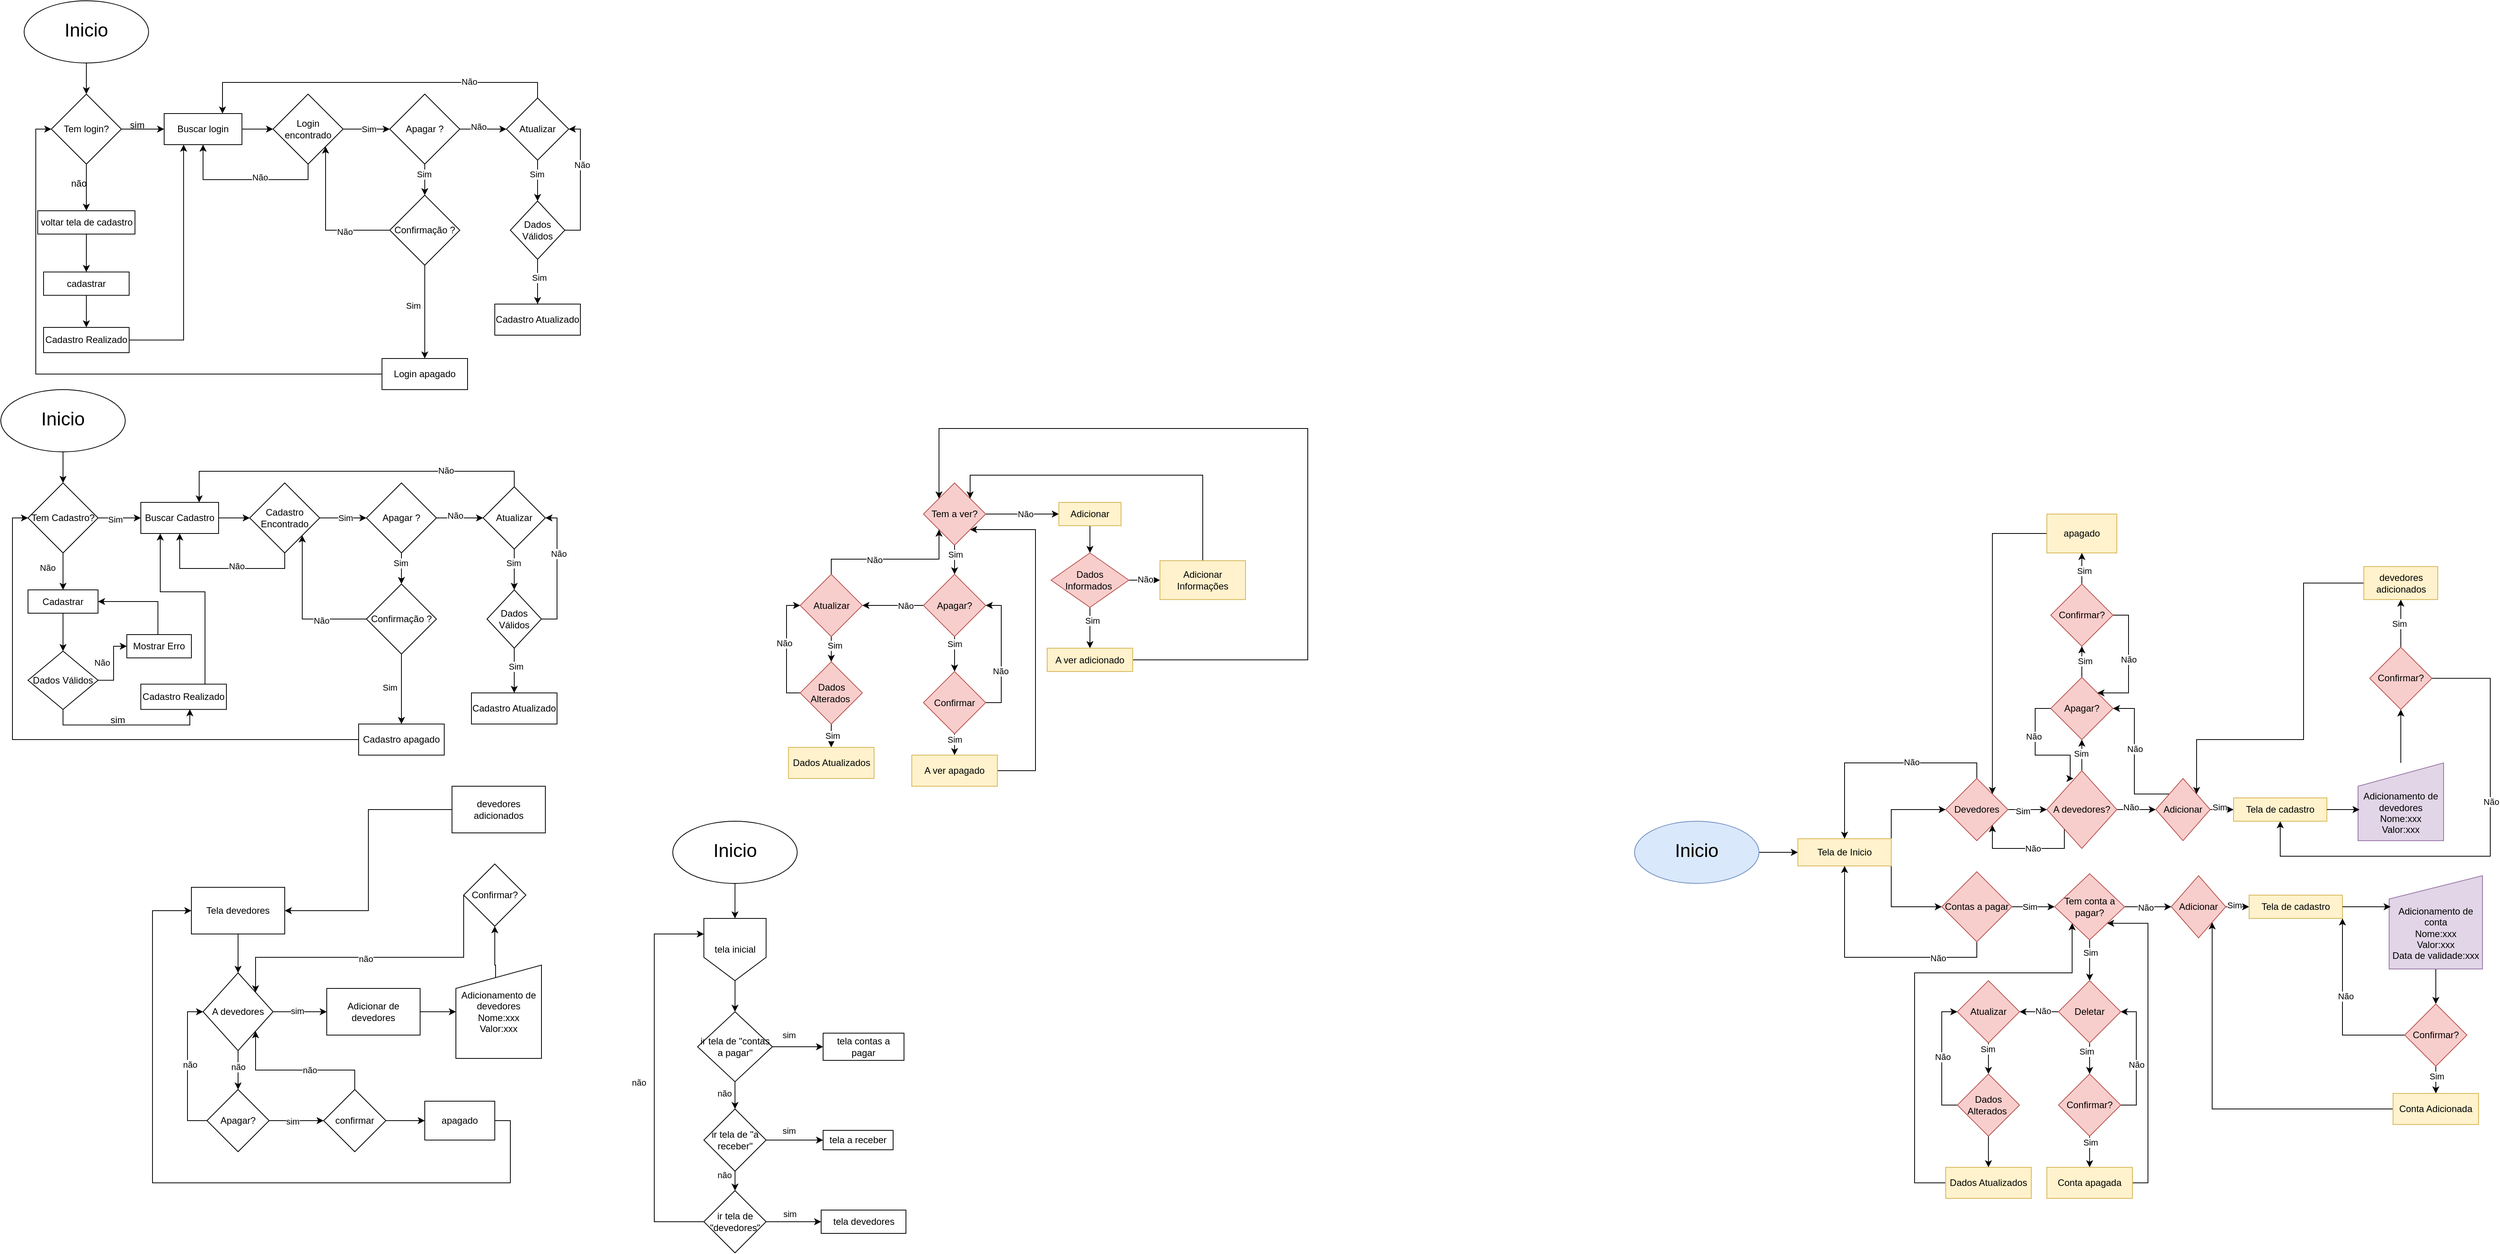 <mxfile version="24.5.4" type="device">
  <diagram name="Página-1" id="ToC_K7_3noXc_YA-z4Sv">
    <mxGraphModel dx="1434" dy="1941" grid="1" gridSize="10" guides="1" tooltips="1" connect="1" arrows="1" fold="1" page="1" pageScale="1" pageWidth="827" pageHeight="1169" math="0" shadow="0">
      <root>
        <mxCell id="0" />
        <mxCell id="1" parent="0" />
        <mxCell id="uq9chqA1jIwlqfnX0zTk-1" style="edgeStyle=orthogonalEdgeStyle;rounded=0;orthogonalLoop=1;jettySize=auto;html=1;entryX=0.5;entryY=0;entryDx=0;entryDy=0;" parent="1" source="uq9chqA1jIwlqfnX0zTk-2" target="uq9chqA1jIwlqfnX0zTk-7" edge="1">
          <mxGeometry relative="1" as="geometry" />
        </mxCell>
        <mxCell id="uq9chqA1jIwlqfnX0zTk-2" value="&lt;p style=&quot;line-height: 120%;&quot;&gt;&lt;font style=&quot;font-size: 24px;&quot;&gt;Inicio&lt;/font&gt;&lt;/p&gt;" style="ellipse;whiteSpace=wrap;html=1;" parent="1" vertex="1">
          <mxGeometry x="70" y="270" width="160" height="80" as="geometry" />
        </mxCell>
        <mxCell id="uq9chqA1jIwlqfnX0zTk-3" style="edgeStyle=orthogonalEdgeStyle;rounded=0;orthogonalLoop=1;jettySize=auto;html=1;entryX=0;entryY=0.5;entryDx=0;entryDy=0;" parent="1" source="uq9chqA1jIwlqfnX0zTk-7" target="uq9chqA1jIwlqfnX0zTk-9" edge="1">
          <mxGeometry relative="1" as="geometry" />
        </mxCell>
        <mxCell id="uq9chqA1jIwlqfnX0zTk-4" value="Sim" style="edgeLabel;html=1;align=center;verticalAlign=middle;resizable=0;points=[];" parent="uq9chqA1jIwlqfnX0zTk-3" vertex="1" connectable="0">
          <mxGeometry x="-0.2" y="-2" relative="1" as="geometry">
            <mxPoint as="offset" />
          </mxGeometry>
        </mxCell>
        <mxCell id="uq9chqA1jIwlqfnX0zTk-5" style="edgeStyle=orthogonalEdgeStyle;rounded=0;orthogonalLoop=1;jettySize=auto;html=1;exitX=0.5;exitY=1;exitDx=0;exitDy=0;" parent="1" source="uq9chqA1jIwlqfnX0zTk-7" target="uq9chqA1jIwlqfnX0zTk-39" edge="1">
          <mxGeometry relative="1" as="geometry" />
        </mxCell>
        <mxCell id="uq9chqA1jIwlqfnX0zTk-6" value="Não" style="edgeLabel;html=1;align=center;verticalAlign=middle;resizable=0;points=[];" parent="uq9chqA1jIwlqfnX0zTk-5" vertex="1" connectable="0">
          <mxGeometry x="-0.479" y="-1" relative="1" as="geometry">
            <mxPoint x="-19" y="6" as="offset" />
          </mxGeometry>
        </mxCell>
        <mxCell id="uq9chqA1jIwlqfnX0zTk-7" value="Tem Cadastro?" style="rhombus;whiteSpace=wrap;html=1;" parent="1" vertex="1">
          <mxGeometry x="105" y="390" width="90" height="90" as="geometry" />
        </mxCell>
        <mxCell id="uq9chqA1jIwlqfnX0zTk-8" style="edgeStyle=orthogonalEdgeStyle;rounded=0;orthogonalLoop=1;jettySize=auto;html=1;exitX=1;exitY=0.5;exitDx=0;exitDy=0;entryX=0;entryY=0.5;entryDx=0;entryDy=0;" parent="1" source="uq9chqA1jIwlqfnX0zTk-9" target="uq9chqA1jIwlqfnX0zTk-14" edge="1">
          <mxGeometry relative="1" as="geometry" />
        </mxCell>
        <mxCell id="uq9chqA1jIwlqfnX0zTk-9" value="Buscar Cadastro" style="rounded=0;whiteSpace=wrap;html=1;" parent="1" vertex="1">
          <mxGeometry x="250" y="415" width="100" height="40" as="geometry" />
        </mxCell>
        <mxCell id="uq9chqA1jIwlqfnX0zTk-10" style="edgeStyle=orthogonalEdgeStyle;rounded=0;orthogonalLoop=1;jettySize=auto;html=1;exitX=0.5;exitY=1;exitDx=0;exitDy=0;entryX=0.5;entryY=1;entryDx=0;entryDy=0;" parent="1" source="uq9chqA1jIwlqfnX0zTk-14" target="uq9chqA1jIwlqfnX0zTk-9" edge="1">
          <mxGeometry relative="1" as="geometry" />
        </mxCell>
        <mxCell id="uq9chqA1jIwlqfnX0zTk-11" value="Não" style="edgeLabel;html=1;align=center;verticalAlign=middle;resizable=0;points=[];" parent="uq9chqA1jIwlqfnX0zTk-10" vertex="1" connectable="0">
          <mxGeometry x="-0.182" y="-3" relative="1" as="geometry">
            <mxPoint as="offset" />
          </mxGeometry>
        </mxCell>
        <mxCell id="uq9chqA1jIwlqfnX0zTk-12" style="edgeStyle=orthogonalEdgeStyle;rounded=0;orthogonalLoop=1;jettySize=auto;html=1;exitX=1;exitY=0.5;exitDx=0;exitDy=0;entryX=0;entryY=0.5;entryDx=0;entryDy=0;" parent="1" source="uq9chqA1jIwlqfnX0zTk-14" target="uq9chqA1jIwlqfnX0zTk-19" edge="1">
          <mxGeometry relative="1" as="geometry" />
        </mxCell>
        <mxCell id="uq9chqA1jIwlqfnX0zTk-13" value="Sim" style="edgeLabel;html=1;align=center;verticalAlign=middle;resizable=0;points=[];" parent="uq9chqA1jIwlqfnX0zTk-12" vertex="1" connectable="0">
          <mxGeometry x="0.087" relative="1" as="geometry">
            <mxPoint as="offset" />
          </mxGeometry>
        </mxCell>
        <mxCell id="uq9chqA1jIwlqfnX0zTk-14" value="Cadastro Encontrado" style="rhombus;whiteSpace=wrap;html=1;" parent="1" vertex="1">
          <mxGeometry x="390" y="390" width="90" height="90" as="geometry" />
        </mxCell>
        <mxCell id="uq9chqA1jIwlqfnX0zTk-15" style="edgeStyle=orthogonalEdgeStyle;rounded=0;orthogonalLoop=1;jettySize=auto;html=1;exitX=0.5;exitY=1;exitDx=0;exitDy=0;entryX=0.5;entryY=0;entryDx=0;entryDy=0;" parent="1" source="uq9chqA1jIwlqfnX0zTk-19" target="uq9chqA1jIwlqfnX0zTk-24" edge="1">
          <mxGeometry relative="1" as="geometry" />
        </mxCell>
        <mxCell id="uq9chqA1jIwlqfnX0zTk-16" value="Sim" style="edgeLabel;html=1;align=center;verticalAlign=middle;resizable=0;points=[];" parent="uq9chqA1jIwlqfnX0zTk-15" vertex="1" connectable="0">
          <mxGeometry x="-0.379" y="-1" relative="1" as="geometry">
            <mxPoint as="offset" />
          </mxGeometry>
        </mxCell>
        <mxCell id="uq9chqA1jIwlqfnX0zTk-17" style="edgeStyle=orthogonalEdgeStyle;rounded=0;orthogonalLoop=1;jettySize=auto;html=1;exitX=1;exitY=0.5;exitDx=0;exitDy=0;entryX=0;entryY=0.5;entryDx=0;entryDy=0;" parent="1" source="uq9chqA1jIwlqfnX0zTk-19" target="uq9chqA1jIwlqfnX0zTk-31" edge="1">
          <mxGeometry relative="1" as="geometry" />
        </mxCell>
        <mxCell id="uq9chqA1jIwlqfnX0zTk-18" value="Não" style="edgeLabel;html=1;align=center;verticalAlign=middle;resizable=0;points=[];" parent="uq9chqA1jIwlqfnX0zTk-17" vertex="1" connectable="0">
          <mxGeometry x="-0.221" y="3" relative="1" as="geometry">
            <mxPoint as="offset" />
          </mxGeometry>
        </mxCell>
        <mxCell id="uq9chqA1jIwlqfnX0zTk-19" value="Apagar ?" style="rhombus;whiteSpace=wrap;html=1;" parent="1" vertex="1">
          <mxGeometry x="540" y="390" width="90" height="90" as="geometry" />
        </mxCell>
        <mxCell id="uq9chqA1jIwlqfnX0zTk-20" style="edgeStyle=orthogonalEdgeStyle;rounded=0;orthogonalLoop=1;jettySize=auto;html=1;exitX=0.5;exitY=1;exitDx=0;exitDy=0;entryX=0.5;entryY=0;entryDx=0;entryDy=0;" parent="1" source="uq9chqA1jIwlqfnX0zTk-24" target="uq9chqA1jIwlqfnX0zTk-26" edge="1">
          <mxGeometry relative="1" as="geometry" />
        </mxCell>
        <mxCell id="uq9chqA1jIwlqfnX0zTk-21" value="Sim" style="edgeLabel;html=1;align=center;verticalAlign=middle;resizable=0;points=[];" parent="uq9chqA1jIwlqfnX0zTk-20" vertex="1" connectable="0">
          <mxGeometry x="-0.425" y="-1" relative="1" as="geometry">
            <mxPoint x="-14" y="17" as="offset" />
          </mxGeometry>
        </mxCell>
        <mxCell id="uq9chqA1jIwlqfnX0zTk-22" style="edgeStyle=orthogonalEdgeStyle;rounded=0;orthogonalLoop=1;jettySize=auto;html=1;entryX=1;entryY=1;entryDx=0;entryDy=0;" parent="1" source="uq9chqA1jIwlqfnX0zTk-24" target="uq9chqA1jIwlqfnX0zTk-14" edge="1">
          <mxGeometry relative="1" as="geometry" />
        </mxCell>
        <mxCell id="uq9chqA1jIwlqfnX0zTk-23" value="Não" style="edgeLabel;html=1;align=center;verticalAlign=middle;resizable=0;points=[];" parent="uq9chqA1jIwlqfnX0zTk-22" vertex="1" connectable="0">
          <mxGeometry x="-0.385" y="2" relative="1" as="geometry">
            <mxPoint as="offset" />
          </mxGeometry>
        </mxCell>
        <mxCell id="uq9chqA1jIwlqfnX0zTk-24" value="Confirmação ?" style="rhombus;whiteSpace=wrap;html=1;" parent="1" vertex="1">
          <mxGeometry x="540" y="520" width="90" height="90" as="geometry" />
        </mxCell>
        <mxCell id="uq9chqA1jIwlqfnX0zTk-25" style="edgeStyle=orthogonalEdgeStyle;rounded=0;orthogonalLoop=1;jettySize=auto;html=1;entryX=0;entryY=0.5;entryDx=0;entryDy=0;" parent="1" source="uq9chqA1jIwlqfnX0zTk-26" target="uq9chqA1jIwlqfnX0zTk-7" edge="1">
          <mxGeometry relative="1" as="geometry" />
        </mxCell>
        <mxCell id="uq9chqA1jIwlqfnX0zTk-26" value="Cadastro apagado" style="rounded=0;whiteSpace=wrap;html=1;" parent="1" vertex="1">
          <mxGeometry x="530" y="700" width="110" height="40" as="geometry" />
        </mxCell>
        <mxCell id="uq9chqA1jIwlqfnX0zTk-27" style="edgeStyle=orthogonalEdgeStyle;rounded=0;orthogonalLoop=1;jettySize=auto;html=1;entryX=0.5;entryY=0;entryDx=0;entryDy=0;" parent="1" source="uq9chqA1jIwlqfnX0zTk-31" target="uq9chqA1jIwlqfnX0zTk-36" edge="1">
          <mxGeometry relative="1" as="geometry" />
        </mxCell>
        <mxCell id="uq9chqA1jIwlqfnX0zTk-28" value="Sim" style="edgeLabel;html=1;align=center;verticalAlign=middle;resizable=0;points=[];" parent="uq9chqA1jIwlqfnX0zTk-27" vertex="1" connectable="0">
          <mxGeometry x="-0.329" y="-1" relative="1" as="geometry">
            <mxPoint as="offset" />
          </mxGeometry>
        </mxCell>
        <mxCell id="uq9chqA1jIwlqfnX0zTk-29" style="edgeStyle=orthogonalEdgeStyle;rounded=0;orthogonalLoop=1;jettySize=auto;html=1;exitX=0.5;exitY=0;exitDx=0;exitDy=0;entryX=0.75;entryY=0;entryDx=0;entryDy=0;" parent="1" source="uq9chqA1jIwlqfnX0zTk-31" target="uq9chqA1jIwlqfnX0zTk-9" edge="1">
          <mxGeometry relative="1" as="geometry" />
        </mxCell>
        <mxCell id="uq9chqA1jIwlqfnX0zTk-30" value="Não" style="edgeLabel;html=1;align=center;verticalAlign=middle;resizable=0;points=[];" parent="uq9chqA1jIwlqfnX0zTk-29" vertex="1" connectable="0">
          <mxGeometry x="-0.534" y="-1" relative="1" as="geometry">
            <mxPoint as="offset" />
          </mxGeometry>
        </mxCell>
        <mxCell id="uq9chqA1jIwlqfnX0zTk-31" value="Atualizar" style="rhombus;whiteSpace=wrap;html=1;" parent="1" vertex="1">
          <mxGeometry x="690" y="395" width="80" height="80" as="geometry" />
        </mxCell>
        <mxCell id="uq9chqA1jIwlqfnX0zTk-32" style="edgeStyle=orthogonalEdgeStyle;rounded=0;orthogonalLoop=1;jettySize=auto;html=1;exitX=1;exitY=0.5;exitDx=0;exitDy=0;entryX=1;entryY=0.5;entryDx=0;entryDy=0;" parent="1" source="uq9chqA1jIwlqfnX0zTk-36" target="uq9chqA1jIwlqfnX0zTk-31" edge="1">
          <mxGeometry relative="1" as="geometry" />
        </mxCell>
        <mxCell id="uq9chqA1jIwlqfnX0zTk-33" value="Não" style="edgeLabel;html=1;align=center;verticalAlign=middle;resizable=0;points=[];" parent="uq9chqA1jIwlqfnX0zTk-32" vertex="1" connectable="0">
          <mxGeometry x="0.263" y="-2" relative="1" as="geometry">
            <mxPoint as="offset" />
          </mxGeometry>
        </mxCell>
        <mxCell id="uq9chqA1jIwlqfnX0zTk-34" style="edgeStyle=orthogonalEdgeStyle;rounded=0;orthogonalLoop=1;jettySize=auto;html=1;exitX=0.5;exitY=1;exitDx=0;exitDy=0;entryX=0.5;entryY=0;entryDx=0;entryDy=0;" parent="1" source="uq9chqA1jIwlqfnX0zTk-36" target="uq9chqA1jIwlqfnX0zTk-37" edge="1">
          <mxGeometry relative="1" as="geometry" />
        </mxCell>
        <mxCell id="uq9chqA1jIwlqfnX0zTk-35" value="Sim" style="edgeLabel;html=1;align=center;verticalAlign=middle;resizable=0;points=[];" parent="uq9chqA1jIwlqfnX0zTk-34" vertex="1" connectable="0">
          <mxGeometry x="-0.175" y="2" relative="1" as="geometry">
            <mxPoint as="offset" />
          </mxGeometry>
        </mxCell>
        <mxCell id="uq9chqA1jIwlqfnX0zTk-36" value="Dados Válidos" style="rhombus;whiteSpace=wrap;html=1;" parent="1" vertex="1">
          <mxGeometry x="695" y="527.5" width="70" height="75" as="geometry" />
        </mxCell>
        <mxCell id="uq9chqA1jIwlqfnX0zTk-37" value="Cadastro Atualizado" style="rounded=0;whiteSpace=wrap;html=1;" parent="1" vertex="1">
          <mxGeometry x="675" y="660" width="110" height="40" as="geometry" />
        </mxCell>
        <mxCell id="uq9chqA1jIwlqfnX0zTk-38" style="edgeStyle=orthogonalEdgeStyle;rounded=0;orthogonalLoop=1;jettySize=auto;html=1;entryX=0.5;entryY=0;entryDx=0;entryDy=0;" parent="1" source="uq9chqA1jIwlqfnX0zTk-39" target="uq9chqA1jIwlqfnX0zTk-45" edge="1">
          <mxGeometry relative="1" as="geometry" />
        </mxCell>
        <mxCell id="uq9chqA1jIwlqfnX0zTk-39" value="Cadastrar" style="rounded=0;whiteSpace=wrap;html=1;" parent="1" vertex="1">
          <mxGeometry x="105" y="527.5" width="90" height="30" as="geometry" />
        </mxCell>
        <mxCell id="uq9chqA1jIwlqfnX0zTk-41" style="edgeStyle=orthogonalEdgeStyle;rounded=0;orthogonalLoop=1;jettySize=auto;html=1;entryX=0;entryY=0.5;entryDx=0;entryDy=0;" parent="1" source="uq9chqA1jIwlqfnX0zTk-45" target="uq9chqA1jIwlqfnX0zTk-47" edge="1">
          <mxGeometry relative="1" as="geometry" />
        </mxCell>
        <mxCell id="uq9chqA1jIwlqfnX0zTk-42" value="Não" style="edgeLabel;html=1;align=center;verticalAlign=middle;resizable=0;points=[];" parent="uq9chqA1jIwlqfnX0zTk-41" vertex="1" connectable="0">
          <mxGeometry x="0.004" relative="1" as="geometry">
            <mxPoint x="-15" y="-3" as="offset" />
          </mxGeometry>
        </mxCell>
        <mxCell id="uq9chqA1jIwlqfnX0zTk-45" value="Dados Válidos" style="rhombus;whiteSpace=wrap;html=1;" parent="1" vertex="1">
          <mxGeometry x="105" y="606.25" width="90" height="75" as="geometry" />
        </mxCell>
        <mxCell id="uq9chqA1jIwlqfnX0zTk-46" style="edgeStyle=orthogonalEdgeStyle;rounded=0;orthogonalLoop=1;jettySize=auto;html=1;entryX=1;entryY=0.5;entryDx=0;entryDy=0;" parent="1" source="uq9chqA1jIwlqfnX0zTk-47" target="uq9chqA1jIwlqfnX0zTk-39" edge="1">
          <mxGeometry relative="1" as="geometry">
            <Array as="points">
              <mxPoint x="272" y="543" />
            </Array>
          </mxGeometry>
        </mxCell>
        <mxCell id="uq9chqA1jIwlqfnX0zTk-47" value="Mostrar Erro" style="rounded=0;whiteSpace=wrap;html=1;" parent="1" vertex="1">
          <mxGeometry x="232" y="585" width="83" height="30" as="geometry" />
        </mxCell>
        <mxCell id="WmbxqslVKY_WEtifSj2N-9" style="edgeStyle=orthogonalEdgeStyle;rounded=0;orthogonalLoop=1;jettySize=auto;html=1;exitX=0.75;exitY=0;exitDx=0;exitDy=0;entryX=0.25;entryY=1;entryDx=0;entryDy=0;" edge="1" parent="1" source="uq9chqA1jIwlqfnX0zTk-49" target="uq9chqA1jIwlqfnX0zTk-9">
          <mxGeometry relative="1" as="geometry">
            <Array as="points">
              <mxPoint x="333" y="530" />
              <mxPoint x="275" y="530" />
            </Array>
          </mxGeometry>
        </mxCell>
        <mxCell id="uq9chqA1jIwlqfnX0zTk-49" value="Cadastro Realizado" style="rounded=0;whiteSpace=wrap;html=1;" parent="1" vertex="1">
          <mxGeometry x="250" y="648.75" width="110" height="32.5" as="geometry" />
        </mxCell>
        <mxCell id="uq9chqA1jIwlqfnX0zTk-50" style="edgeStyle=orthogonalEdgeStyle;rounded=0;orthogonalLoop=1;jettySize=auto;html=1;exitX=0.5;exitY=1;exitDx=0;exitDy=0;entryX=0.5;entryY=0;entryDx=0;entryDy=0;" parent="1" edge="1">
          <mxGeometry relative="1" as="geometry">
            <mxPoint x="1296" y="475.0" as="sourcePoint" />
          </mxGeometry>
        </mxCell>
        <mxCell id="uq9chqA1jIwlqfnX0zTk-51" style="edgeStyle=orthogonalEdgeStyle;rounded=0;orthogonalLoop=1;jettySize=auto;html=1;exitX=0.5;exitY=1;exitDx=0;exitDy=0;entryX=0.5;entryY=0;entryDx=0;entryDy=0;" parent="1" edge="1">
          <mxGeometry relative="1" as="geometry">
            <mxPoint x="1296" y="605.0" as="sourcePoint" />
          </mxGeometry>
        </mxCell>
        <mxCell id="uq9chqA1jIwlqfnX0zTk-52" style="edgeStyle=orthogonalEdgeStyle;rounded=0;orthogonalLoop=1;jettySize=auto;html=1;entryX=0;entryY=0.5;entryDx=0;entryDy=0;" parent="1" edge="1">
          <mxGeometry relative="1" as="geometry">
            <mxPoint x="1480" y="345" as="targetPoint" />
          </mxGeometry>
        </mxCell>
        <mxCell id="uq9chqA1jIwlqfnX0zTk-53" style="edgeStyle=orthogonalEdgeStyle;rounded=0;orthogonalLoop=1;jettySize=auto;html=1;entryX=0;entryY=0.5;entryDx=0;entryDy=0;" parent="1" source="uq9chqA1jIwlqfnX0zTk-57" target="uq9chqA1jIwlqfnX0zTk-59" edge="1">
          <mxGeometry relative="1" as="geometry">
            <mxPoint x="1470" y="310" as="targetPoint" />
          </mxGeometry>
        </mxCell>
        <mxCell id="uq9chqA1jIwlqfnX0zTk-54" value="Não" style="edgeLabel;html=1;align=center;verticalAlign=middle;resizable=0;points=[];" parent="uq9chqA1jIwlqfnX0zTk-53" vertex="1" connectable="0">
          <mxGeometry x="0.086" relative="1" as="geometry">
            <mxPoint as="offset" />
          </mxGeometry>
        </mxCell>
        <mxCell id="uq9chqA1jIwlqfnX0zTk-55" style="edgeStyle=orthogonalEdgeStyle;rounded=0;orthogonalLoop=1;jettySize=auto;html=1;entryX=0.5;entryY=0;entryDx=0;entryDy=0;" parent="1" source="uq9chqA1jIwlqfnX0zTk-57" target="uq9chqA1jIwlqfnX0zTk-64" edge="1">
          <mxGeometry relative="1" as="geometry" />
        </mxCell>
        <mxCell id="uq9chqA1jIwlqfnX0zTk-56" value="Sim" style="edgeLabel;html=1;align=center;verticalAlign=middle;resizable=0;points=[];" parent="uq9chqA1jIwlqfnX0zTk-55" vertex="1" connectable="0">
          <mxGeometry x="-0.442" y="1" relative="1" as="geometry">
            <mxPoint as="offset" />
          </mxGeometry>
        </mxCell>
        <mxCell id="uq9chqA1jIwlqfnX0zTk-57" value="Tem a ver?" style="rhombus;whiteSpace=wrap;html=1;fillColor=#f8cecc;strokeColor=#b85450;" parent="1" vertex="1">
          <mxGeometry x="1256" y="390" width="80" height="80" as="geometry" />
        </mxCell>
        <mxCell id="uq9chqA1jIwlqfnX0zTk-58" style="edgeStyle=orthogonalEdgeStyle;rounded=0;orthogonalLoop=1;jettySize=auto;html=1;entryX=0.5;entryY=0;entryDx=0;entryDy=0;" parent="1" source="uq9chqA1jIwlqfnX0zTk-59" target="uq9chqA1jIwlqfnX0zTk-85" edge="1">
          <mxGeometry relative="1" as="geometry" />
        </mxCell>
        <mxCell id="uq9chqA1jIwlqfnX0zTk-59" value="Adicionar" style="rounded=0;whiteSpace=wrap;html=1;fillColor=#fff2cc;strokeColor=#d6b656;" parent="1" vertex="1">
          <mxGeometry x="1430" y="415" width="80" height="30" as="geometry" />
        </mxCell>
        <mxCell id="uq9chqA1jIwlqfnX0zTk-60" style="edgeStyle=orthogonalEdgeStyle;rounded=0;orthogonalLoop=1;jettySize=auto;html=1;entryX=0.5;entryY=0;entryDx=0;entryDy=0;" parent="1" source="uq9chqA1jIwlqfnX0zTk-64" target="uq9chqA1jIwlqfnX0zTk-69" edge="1">
          <mxGeometry relative="1" as="geometry" />
        </mxCell>
        <mxCell id="uq9chqA1jIwlqfnX0zTk-61" value="Sim" style="edgeLabel;html=1;align=center;verticalAlign=middle;resizable=0;points=[];" parent="uq9chqA1jIwlqfnX0zTk-60" vertex="1" connectable="0">
          <mxGeometry x="-0.61" relative="1" as="geometry">
            <mxPoint as="offset" />
          </mxGeometry>
        </mxCell>
        <mxCell id="uq9chqA1jIwlqfnX0zTk-62" style="edgeStyle=orthogonalEdgeStyle;rounded=0;orthogonalLoop=1;jettySize=auto;html=1;entryX=1;entryY=0.5;entryDx=0;entryDy=0;" parent="1" source="uq9chqA1jIwlqfnX0zTk-64" target="uq9chqA1jIwlqfnX0zTk-74" edge="1">
          <mxGeometry relative="1" as="geometry" />
        </mxCell>
        <mxCell id="uq9chqA1jIwlqfnX0zTk-63" value="Não" style="edgeLabel;html=1;align=center;verticalAlign=middle;resizable=0;points=[];" parent="uq9chqA1jIwlqfnX0zTk-62" vertex="1" connectable="0">
          <mxGeometry x="-0.408" relative="1" as="geometry">
            <mxPoint as="offset" />
          </mxGeometry>
        </mxCell>
        <mxCell id="uq9chqA1jIwlqfnX0zTk-64" value="Apagar?" style="rhombus;whiteSpace=wrap;html=1;fillColor=#f8cecc;strokeColor=#b85450;" parent="1" vertex="1">
          <mxGeometry x="1256" y="507.5" width="80" height="80" as="geometry" />
        </mxCell>
        <mxCell id="uq9chqA1jIwlqfnX0zTk-65" style="edgeStyle=orthogonalEdgeStyle;rounded=0;orthogonalLoop=1;jettySize=auto;html=1;entryX=0.5;entryY=0;entryDx=0;entryDy=0;" parent="1" source="uq9chqA1jIwlqfnX0zTk-69" target="uq9chqA1jIwlqfnX0zTk-91" edge="1">
          <mxGeometry relative="1" as="geometry" />
        </mxCell>
        <mxCell id="uq9chqA1jIwlqfnX0zTk-66" value="Sim" style="edgeLabel;html=1;align=center;verticalAlign=middle;resizable=0;points=[];" parent="uq9chqA1jIwlqfnX0zTk-65" vertex="1" connectable="0">
          <mxGeometry x="-0.718" relative="1" as="geometry">
            <mxPoint as="offset" />
          </mxGeometry>
        </mxCell>
        <mxCell id="uq9chqA1jIwlqfnX0zTk-67" style="edgeStyle=orthogonalEdgeStyle;rounded=0;orthogonalLoop=1;jettySize=auto;html=1;entryX=1;entryY=0.5;entryDx=0;entryDy=0;" parent="1" source="uq9chqA1jIwlqfnX0zTk-69" target="uq9chqA1jIwlqfnX0zTk-64" edge="1">
          <mxGeometry relative="1" as="geometry">
            <Array as="points">
              <mxPoint x="1356" y="673" />
              <mxPoint x="1356" y="548" />
            </Array>
          </mxGeometry>
        </mxCell>
        <mxCell id="uq9chqA1jIwlqfnX0zTk-68" value="Não" style="edgeLabel;html=1;align=center;verticalAlign=middle;resizable=0;points=[];" parent="uq9chqA1jIwlqfnX0zTk-67" vertex="1" connectable="0">
          <mxGeometry x="-0.263" y="1" relative="1" as="geometry">
            <mxPoint as="offset" />
          </mxGeometry>
        </mxCell>
        <mxCell id="uq9chqA1jIwlqfnX0zTk-69" value="Confirmar" style="rhombus;whiteSpace=wrap;html=1;fillColor=#f8cecc;strokeColor=#b85450;" parent="1" vertex="1">
          <mxGeometry x="1256" y="632.5" width="80" height="80" as="geometry" />
        </mxCell>
        <mxCell id="uq9chqA1jIwlqfnX0zTk-70" style="edgeStyle=orthogonalEdgeStyle;rounded=0;orthogonalLoop=1;jettySize=auto;html=1;entryX=0.5;entryY=0;entryDx=0;entryDy=0;" parent="1" source="uq9chqA1jIwlqfnX0zTk-74" target="uq9chqA1jIwlqfnX0zTk-79" edge="1">
          <mxGeometry relative="1" as="geometry" />
        </mxCell>
        <mxCell id="uq9chqA1jIwlqfnX0zTk-71" value="Sim" style="edgeLabel;html=1;align=center;verticalAlign=middle;resizable=0;points=[];" parent="uq9chqA1jIwlqfnX0zTk-70" vertex="1" connectable="0">
          <mxGeometry x="-0.525" y="4" relative="1" as="geometry">
            <mxPoint as="offset" />
          </mxGeometry>
        </mxCell>
        <mxCell id="uq9chqA1jIwlqfnX0zTk-72" style="edgeStyle=orthogonalEdgeStyle;rounded=0;orthogonalLoop=1;jettySize=auto;html=1;exitX=0.5;exitY=0;exitDx=0;exitDy=0;entryX=0;entryY=1;entryDx=0;entryDy=0;" parent="1" source="uq9chqA1jIwlqfnX0zTk-74" target="uq9chqA1jIwlqfnX0zTk-57" edge="1">
          <mxGeometry relative="1" as="geometry">
            <Array as="points">
              <mxPoint x="1138" y="488" />
              <mxPoint x="1276" y="488" />
            </Array>
          </mxGeometry>
        </mxCell>
        <mxCell id="uq9chqA1jIwlqfnX0zTk-73" value="Não" style="edgeLabel;html=1;align=center;verticalAlign=middle;resizable=0;points=[];" parent="uq9chqA1jIwlqfnX0zTk-72" vertex="1" connectable="0">
          <mxGeometry x="-0.239" y="-1" relative="1" as="geometry">
            <mxPoint as="offset" />
          </mxGeometry>
        </mxCell>
        <mxCell id="uq9chqA1jIwlqfnX0zTk-74" value="Atualizar" style="rhombus;whiteSpace=wrap;html=1;fillColor=#f8cecc;strokeColor=#b85450;" parent="1" vertex="1">
          <mxGeometry x="1097.5" y="507.5" width="80" height="80" as="geometry" />
        </mxCell>
        <mxCell id="uq9chqA1jIwlqfnX0zTk-75" style="edgeStyle=orthogonalEdgeStyle;rounded=0;orthogonalLoop=1;jettySize=auto;html=1;entryX=0.5;entryY=0;entryDx=0;entryDy=0;" parent="1" source="uq9chqA1jIwlqfnX0zTk-79" target="uq9chqA1jIwlqfnX0zTk-80" edge="1">
          <mxGeometry relative="1" as="geometry" />
        </mxCell>
        <mxCell id="uq9chqA1jIwlqfnX0zTk-76" value="Sim" style="edgeLabel;html=1;align=center;verticalAlign=middle;resizable=0;points=[];" parent="uq9chqA1jIwlqfnX0zTk-75" vertex="1" connectable="0">
          <mxGeometry x="-0.402" y="1" relative="1" as="geometry">
            <mxPoint as="offset" />
          </mxGeometry>
        </mxCell>
        <mxCell id="uq9chqA1jIwlqfnX0zTk-77" style="edgeStyle=orthogonalEdgeStyle;rounded=0;orthogonalLoop=1;jettySize=auto;html=1;entryX=0;entryY=0.5;entryDx=0;entryDy=0;" parent="1" source="uq9chqA1jIwlqfnX0zTk-79" target="uq9chqA1jIwlqfnX0zTk-74" edge="1">
          <mxGeometry relative="1" as="geometry">
            <Array as="points">
              <mxPoint x="1080" y="660.0" />
              <mxPoint x="1080" y="547" />
            </Array>
          </mxGeometry>
        </mxCell>
        <mxCell id="uq9chqA1jIwlqfnX0zTk-78" value="Não" style="edgeLabel;html=1;align=center;verticalAlign=middle;resizable=0;points=[];" parent="uq9chqA1jIwlqfnX0zTk-77" vertex="1" connectable="0">
          <mxGeometry x="0.11" y="3" relative="1" as="geometry">
            <mxPoint as="offset" />
          </mxGeometry>
        </mxCell>
        <mxCell id="uq9chqA1jIwlqfnX0zTk-79" value="Dados Alterados&amp;nbsp;" style="rhombus;whiteSpace=wrap;html=1;fillColor=#f8cecc;strokeColor=#b85450;" parent="1" vertex="1">
          <mxGeometry x="1097.5" y="620" width="80" height="80" as="geometry" />
        </mxCell>
        <mxCell id="uq9chqA1jIwlqfnX0zTk-80" value="Dados Atualizados" style="rounded=0;whiteSpace=wrap;html=1;fillColor=#fff2cc;strokeColor=#d6b656;" parent="1" vertex="1">
          <mxGeometry x="1082.5" y="730" width="110" height="40" as="geometry" />
        </mxCell>
        <mxCell id="uq9chqA1jIwlqfnX0zTk-81" style="edgeStyle=orthogonalEdgeStyle;rounded=0;orthogonalLoop=1;jettySize=auto;html=1;exitX=0.5;exitY=1;exitDx=0;exitDy=0;entryX=0.5;entryY=0;entryDx=0;entryDy=0;" parent="1" source="uq9chqA1jIwlqfnX0zTk-85" target="uq9chqA1jIwlqfnX0zTk-87" edge="1">
          <mxGeometry relative="1" as="geometry" />
        </mxCell>
        <mxCell id="uq9chqA1jIwlqfnX0zTk-82" value="Sim" style="edgeLabel;html=1;align=center;verticalAlign=middle;resizable=0;points=[];" parent="uq9chqA1jIwlqfnX0zTk-81" vertex="1" connectable="0">
          <mxGeometry x="-0.345" y="3" relative="1" as="geometry">
            <mxPoint as="offset" />
          </mxGeometry>
        </mxCell>
        <mxCell id="uq9chqA1jIwlqfnX0zTk-83" style="edgeStyle=orthogonalEdgeStyle;rounded=0;orthogonalLoop=1;jettySize=auto;html=1;exitX=1;exitY=0.5;exitDx=0;exitDy=0;entryX=0;entryY=0.5;entryDx=0;entryDy=0;" parent="1" source="uq9chqA1jIwlqfnX0zTk-85" target="uq9chqA1jIwlqfnX0zTk-89" edge="1">
          <mxGeometry relative="1" as="geometry" />
        </mxCell>
        <mxCell id="uq9chqA1jIwlqfnX0zTk-84" value="Não" style="edgeLabel;html=1;align=center;verticalAlign=middle;resizable=0;points=[];" parent="uq9chqA1jIwlqfnX0zTk-83" vertex="1" connectable="0">
          <mxGeometry x="0.041" y="1" relative="1" as="geometry">
            <mxPoint as="offset" />
          </mxGeometry>
        </mxCell>
        <mxCell id="uq9chqA1jIwlqfnX0zTk-85" value="Dados Informados&amp;nbsp;" style="rhombus;whiteSpace=wrap;html=1;fillColor=#f8cecc;strokeColor=#b85450;" parent="1" vertex="1">
          <mxGeometry x="1420" y="480" width="100" height="70" as="geometry" />
        </mxCell>
        <mxCell id="uq9chqA1jIwlqfnX0zTk-86" style="edgeStyle=orthogonalEdgeStyle;rounded=0;orthogonalLoop=1;jettySize=auto;html=1;entryX=0;entryY=0;entryDx=0;entryDy=0;" parent="1" source="uq9chqA1jIwlqfnX0zTk-87" target="uq9chqA1jIwlqfnX0zTk-57" edge="1">
          <mxGeometry relative="1" as="geometry">
            <Array as="points">
              <mxPoint x="1750" y="618" />
              <mxPoint x="1750" y="320" />
              <mxPoint x="1276" y="320" />
            </Array>
          </mxGeometry>
        </mxCell>
        <mxCell id="uq9chqA1jIwlqfnX0zTk-87" value="A ver adicionado" style="rounded=0;whiteSpace=wrap;html=1;fillColor=#fff2cc;strokeColor=#d6b656;" parent="1" vertex="1">
          <mxGeometry x="1415" y="602.5" width="110" height="30" as="geometry" />
        </mxCell>
        <mxCell id="uq9chqA1jIwlqfnX0zTk-88" style="edgeStyle=orthogonalEdgeStyle;rounded=0;orthogonalLoop=1;jettySize=auto;html=1;entryX=1;entryY=0;entryDx=0;entryDy=0;" parent="1" source="uq9chqA1jIwlqfnX0zTk-89" target="uq9chqA1jIwlqfnX0zTk-57" edge="1">
          <mxGeometry relative="1" as="geometry">
            <Array as="points">
              <mxPoint x="1615" y="380" />
              <mxPoint x="1316" y="380" />
            </Array>
          </mxGeometry>
        </mxCell>
        <mxCell id="uq9chqA1jIwlqfnX0zTk-89" value="Adicionar Informações" style="rounded=0;whiteSpace=wrap;html=1;fillColor=#fff2cc;strokeColor=#d6b656;" parent="1" vertex="1">
          <mxGeometry x="1560" y="490" width="110" height="50" as="geometry" />
        </mxCell>
        <mxCell id="uq9chqA1jIwlqfnX0zTk-90" style="edgeStyle=orthogonalEdgeStyle;rounded=0;orthogonalLoop=1;jettySize=auto;html=1;entryX=1;entryY=1;entryDx=0;entryDy=0;" parent="1" source="uq9chqA1jIwlqfnX0zTk-91" target="uq9chqA1jIwlqfnX0zTk-57" edge="1">
          <mxGeometry relative="1" as="geometry">
            <Array as="points">
              <mxPoint x="1400" y="760" />
              <mxPoint x="1400" y="450" />
            </Array>
          </mxGeometry>
        </mxCell>
        <mxCell id="uq9chqA1jIwlqfnX0zTk-91" value="A ver apagado" style="rounded=0;whiteSpace=wrap;html=1;fillColor=#fff2cc;strokeColor=#d6b656;" parent="1" vertex="1">
          <mxGeometry x="1241" y="740" width="110" height="40" as="geometry" />
        </mxCell>
        <mxCell id="uq9chqA1jIwlqfnX0zTk-92" value="" style="edgeStyle=orthogonalEdgeStyle;rounded=0;orthogonalLoop=1;jettySize=auto;html=1;" parent="1" source="uq9chqA1jIwlqfnX0zTk-93" target="uq9chqA1jIwlqfnX0zTk-95" edge="1">
          <mxGeometry relative="1" as="geometry" />
        </mxCell>
        <mxCell id="uq9chqA1jIwlqfnX0zTk-93" value="&lt;p style=&quot;line-height: 120%;&quot;&gt;&lt;font style=&quot;font-size: 24px;&quot;&gt;Inicio&lt;/font&gt;&lt;/p&gt;" style="ellipse;whiteSpace=wrap;html=1;" parent="1" vertex="1">
          <mxGeometry x="933.75" y="825" width="160" height="80" as="geometry" />
        </mxCell>
        <mxCell id="uq9chqA1jIwlqfnX0zTk-94" value="" style="edgeStyle=orthogonalEdgeStyle;rounded=0;orthogonalLoop=1;jettySize=auto;html=1;" parent="1" source="uq9chqA1jIwlqfnX0zTk-95" target="uq9chqA1jIwlqfnX0zTk-100" edge="1">
          <mxGeometry relative="1" as="geometry" />
        </mxCell>
        <mxCell id="uq9chqA1jIwlqfnX0zTk-95" value="tela inicial" style="shape=offPageConnector;whiteSpace=wrap;html=1;" parent="1" vertex="1">
          <mxGeometry x="973.75" y="950" width="80" height="80" as="geometry" />
        </mxCell>
        <mxCell id="uq9chqA1jIwlqfnX0zTk-96" value="" style="edgeStyle=orthogonalEdgeStyle;rounded=0;orthogonalLoop=1;jettySize=auto;html=1;" parent="1" source="uq9chqA1jIwlqfnX0zTk-100" target="uq9chqA1jIwlqfnX0zTk-110" edge="1">
          <mxGeometry relative="1" as="geometry" />
        </mxCell>
        <mxCell id="uq9chqA1jIwlqfnX0zTk-97" value="não" style="edgeLabel;html=1;align=center;verticalAlign=middle;resizable=0;points=[];" parent="uq9chqA1jIwlqfnX0zTk-96" vertex="1" connectable="0">
          <mxGeometry x="-0.541" y="1" relative="1" as="geometry">
            <mxPoint x="-15" y="7" as="offset" />
          </mxGeometry>
        </mxCell>
        <mxCell id="uq9chqA1jIwlqfnX0zTk-98" value="" style="edgeStyle=orthogonalEdgeStyle;rounded=0;orthogonalLoop=1;jettySize=auto;html=1;" parent="1" source="uq9chqA1jIwlqfnX0zTk-100" target="uq9chqA1jIwlqfnX0zTk-111" edge="1">
          <mxGeometry relative="1" as="geometry" />
        </mxCell>
        <mxCell id="uq9chqA1jIwlqfnX0zTk-99" value="sim" style="edgeLabel;html=1;align=center;verticalAlign=middle;resizable=0;points=[];" parent="uq9chqA1jIwlqfnX0zTk-98" vertex="1" connectable="0">
          <mxGeometry x="-0.106" y="-1" relative="1" as="geometry">
            <mxPoint x="-8" y="-16" as="offset" />
          </mxGeometry>
        </mxCell>
        <mxCell id="uq9chqA1jIwlqfnX0zTk-100" value="ir tela de &quot;contas&lt;div&gt;a pagar&quot;&lt;/div&gt;" style="rhombus;whiteSpace=wrap;html=1;" parent="1" vertex="1">
          <mxGeometry x="965.63" y="1070" width="96.25" height="90" as="geometry" />
        </mxCell>
        <mxCell id="uq9chqA1jIwlqfnX0zTk-101" style="edgeStyle=orthogonalEdgeStyle;rounded=0;orthogonalLoop=1;jettySize=auto;html=1;exitX=0;exitY=0.5;exitDx=0;exitDy=0;entryX=0;entryY=0.25;entryDx=0;entryDy=0;" parent="1" source="uq9chqA1jIwlqfnX0zTk-105" target="uq9chqA1jIwlqfnX0zTk-95" edge="1">
          <mxGeometry relative="1" as="geometry">
            <Array as="points">
              <mxPoint x="910" y="1340" />
              <mxPoint x="910" y="970" />
            </Array>
          </mxGeometry>
        </mxCell>
        <mxCell id="uq9chqA1jIwlqfnX0zTk-102" value="não" style="edgeLabel;html=1;align=center;verticalAlign=middle;resizable=0;points=[];" parent="uq9chqA1jIwlqfnX0zTk-101" vertex="1" connectable="0">
          <mxGeometry x="0.064" y="2" relative="1" as="geometry">
            <mxPoint x="-18" y="21" as="offset" />
          </mxGeometry>
        </mxCell>
        <mxCell id="uq9chqA1jIwlqfnX0zTk-103" value="" style="edgeStyle=orthogonalEdgeStyle;rounded=0;orthogonalLoop=1;jettySize=auto;html=1;" parent="1" source="uq9chqA1jIwlqfnX0zTk-105" target="uq9chqA1jIwlqfnX0zTk-113" edge="1">
          <mxGeometry relative="1" as="geometry" />
        </mxCell>
        <mxCell id="uq9chqA1jIwlqfnX0zTk-104" value="sim" style="edgeLabel;html=1;align=center;verticalAlign=middle;resizable=0;points=[];" parent="uq9chqA1jIwlqfnX0zTk-103" vertex="1" connectable="0">
          <mxGeometry x="-0.484" y="-1" relative="1" as="geometry">
            <mxPoint x="11" y="-11" as="offset" />
          </mxGeometry>
        </mxCell>
        <mxCell id="uq9chqA1jIwlqfnX0zTk-105" value="ir tela de &quot;devedores&quot;" style="rhombus;whiteSpace=wrap;html=1;" parent="1" vertex="1">
          <mxGeometry x="973.75" y="1300" width="80" height="80" as="geometry" />
        </mxCell>
        <mxCell id="uq9chqA1jIwlqfnX0zTk-106" value="" style="edgeStyle=orthogonalEdgeStyle;rounded=0;orthogonalLoop=1;jettySize=auto;html=1;" parent="1" source="uq9chqA1jIwlqfnX0zTk-110" target="uq9chqA1jIwlqfnX0zTk-105" edge="1">
          <mxGeometry relative="1" as="geometry" />
        </mxCell>
        <mxCell id="uq9chqA1jIwlqfnX0zTk-107" value="não" style="edgeLabel;html=1;align=center;verticalAlign=middle;resizable=0;points=[];" parent="uq9chqA1jIwlqfnX0zTk-106" vertex="1" connectable="0">
          <mxGeometry x="0.417" y="1" relative="1" as="geometry">
            <mxPoint x="-15" y="-4" as="offset" />
          </mxGeometry>
        </mxCell>
        <mxCell id="uq9chqA1jIwlqfnX0zTk-108" value="" style="edgeStyle=orthogonalEdgeStyle;rounded=0;orthogonalLoop=1;jettySize=auto;html=1;" parent="1" source="uq9chqA1jIwlqfnX0zTk-110" target="uq9chqA1jIwlqfnX0zTk-112" edge="1">
          <mxGeometry relative="1" as="geometry" />
        </mxCell>
        <mxCell id="uq9chqA1jIwlqfnX0zTk-109" value="sim" style="edgeLabel;html=1;align=center;verticalAlign=middle;resizable=0;points=[];" parent="uq9chqA1jIwlqfnX0zTk-108" vertex="1" connectable="0">
          <mxGeometry x="-0.256" y="4" relative="1" as="geometry">
            <mxPoint x="2" y="-8" as="offset" />
          </mxGeometry>
        </mxCell>
        <mxCell id="uq9chqA1jIwlqfnX0zTk-110" value="ir tela de &quot;a receber&quot;" style="rhombus;whiteSpace=wrap;html=1;" parent="1" vertex="1">
          <mxGeometry x="973.76" y="1195" width="80" height="80" as="geometry" />
        </mxCell>
        <mxCell id="uq9chqA1jIwlqfnX0zTk-111" value="tela contas a pagar" style="rounded=0;whiteSpace=wrap;html=1;" parent="1" vertex="1">
          <mxGeometry x="1127" y="1097.5" width="104" height="35" as="geometry" />
        </mxCell>
        <mxCell id="uq9chqA1jIwlqfnX0zTk-112" value="tela a receber" style="rounded=0;whiteSpace=wrap;html=1;" parent="1" vertex="1">
          <mxGeometry x="1127" y="1222.5" width="90" height="25" as="geometry" />
        </mxCell>
        <mxCell id="uq9chqA1jIwlqfnX0zTk-113" value="tela devedores" style="rounded=0;whiteSpace=wrap;html=1;" parent="1" vertex="1">
          <mxGeometry x="1124.5" y="1325" width="109" height="30" as="geometry" />
        </mxCell>
        <mxCell id="uq9chqA1jIwlqfnX0zTk-114" style="edgeStyle=orthogonalEdgeStyle;rounded=0;orthogonalLoop=1;jettySize=auto;html=1;entryX=0;entryY=0.5;entryDx=0;entryDy=0;" parent="1" source="uq9chqA1jIwlqfnX0zTk-115" target="uq9chqA1jIwlqfnX0zTk-133" edge="1">
          <mxGeometry relative="1" as="geometry" />
        </mxCell>
        <mxCell id="uq9chqA1jIwlqfnX0zTk-115" value="&lt;p style=&quot;line-height: 120%;&quot;&gt;&lt;font style=&quot;font-size: 24px;&quot;&gt;Inicio&lt;/font&gt;&lt;/p&gt;" style="ellipse;whiteSpace=wrap;html=1;fillColor=#dae8fc;strokeColor=#6c8ebf;" parent="1" vertex="1">
          <mxGeometry x="2170" y="825" width="160" height="80" as="geometry" />
        </mxCell>
        <mxCell id="uq9chqA1jIwlqfnX0zTk-116" style="edgeStyle=orthogonalEdgeStyle;rounded=0;orthogonalLoop=1;jettySize=auto;html=1;entryX=0;entryY=0.5;entryDx=0;entryDy=0;" parent="1" edge="1">
          <mxGeometry relative="1" as="geometry">
            <mxPoint x="2035" y="865" as="sourcePoint" />
          </mxGeometry>
        </mxCell>
        <mxCell id="uq9chqA1jIwlqfnX0zTk-117" value="Sim" style="edgeLabel;html=1;align=center;verticalAlign=middle;resizable=0;points=[];" parent="uq9chqA1jIwlqfnX0zTk-116" vertex="1" connectable="0">
          <mxGeometry x="-0.2" y="-2" relative="1" as="geometry">
            <mxPoint as="offset" />
          </mxGeometry>
        </mxCell>
        <mxCell id="uq9chqA1jIwlqfnX0zTk-118" style="edgeStyle=orthogonalEdgeStyle;rounded=0;orthogonalLoop=1;jettySize=auto;html=1;exitX=0.5;exitY=1;exitDx=0;exitDy=0;" parent="1" edge="1">
          <mxGeometry relative="1" as="geometry">
            <mxPoint x="1990" y="910" as="sourcePoint" />
          </mxGeometry>
        </mxCell>
        <mxCell id="uq9chqA1jIwlqfnX0zTk-119" value="Não" style="edgeLabel;html=1;align=center;verticalAlign=middle;resizable=0;points=[];" parent="uq9chqA1jIwlqfnX0zTk-118" vertex="1" connectable="0">
          <mxGeometry x="-0.479" y="-1" relative="1" as="geometry">
            <mxPoint as="offset" />
          </mxGeometry>
        </mxCell>
        <mxCell id="uq9chqA1jIwlqfnX0zTk-120" style="edgeStyle=orthogonalEdgeStyle;rounded=0;orthogonalLoop=1;jettySize=auto;html=1;exitX=1;exitY=0.5;exitDx=0;exitDy=0;entryX=0;entryY=0.5;entryDx=0;entryDy=0;" parent="1" edge="1">
          <mxGeometry relative="1" as="geometry">
            <mxPoint x="2190" y="865" as="sourcePoint" />
          </mxGeometry>
        </mxCell>
        <mxCell id="uq9chqA1jIwlqfnX0zTk-121" style="edgeStyle=orthogonalEdgeStyle;rounded=0;orthogonalLoop=1;jettySize=auto;html=1;exitX=0.5;exitY=1;exitDx=0;exitDy=0;entryX=0.5;entryY=1;entryDx=0;entryDy=0;" parent="1" edge="1">
          <mxGeometry relative="1" as="geometry">
            <mxPoint x="2140" y="885" as="targetPoint" />
          </mxGeometry>
        </mxCell>
        <mxCell id="uq9chqA1jIwlqfnX0zTk-122" value="Não" style="edgeLabel;html=1;align=center;verticalAlign=middle;resizable=0;points=[];" parent="uq9chqA1jIwlqfnX0zTk-121" vertex="1" connectable="0">
          <mxGeometry x="-0.182" y="-3" relative="1" as="geometry">
            <mxPoint as="offset" />
          </mxGeometry>
        </mxCell>
        <mxCell id="uq9chqA1jIwlqfnX0zTk-123" style="edgeStyle=orthogonalEdgeStyle;rounded=0;orthogonalLoop=1;jettySize=auto;html=1;entryX=0.5;entryY=0;entryDx=0;entryDy=0;" parent="1" edge="1">
          <mxGeometry relative="1" as="geometry">
            <mxPoint x="1990" y="1015" as="targetPoint" />
          </mxGeometry>
        </mxCell>
        <mxCell id="uq9chqA1jIwlqfnX0zTk-124" style="edgeStyle=orthogonalEdgeStyle;rounded=0;orthogonalLoop=1;jettySize=auto;html=1;entryX=0;entryY=0.5;entryDx=0;entryDy=0;" parent="1" edge="1">
          <mxGeometry relative="1" as="geometry">
            <mxPoint x="2070" y="1002.5" as="targetPoint" />
          </mxGeometry>
        </mxCell>
        <mxCell id="uq9chqA1jIwlqfnX0zTk-125" value="Não" style="edgeLabel;html=1;align=center;verticalAlign=middle;resizable=0;points=[];" parent="uq9chqA1jIwlqfnX0zTk-124" vertex="1" connectable="0">
          <mxGeometry x="0.004" relative="1" as="geometry">
            <mxPoint as="offset" />
          </mxGeometry>
        </mxCell>
        <mxCell id="uq9chqA1jIwlqfnX0zTk-126" style="edgeStyle=orthogonalEdgeStyle;rounded=0;orthogonalLoop=1;jettySize=auto;html=1;exitX=1;exitY=1;exitDx=0;exitDy=0;entryX=0;entryY=0.5;entryDx=0;entryDy=0;" parent="1" edge="1">
          <mxGeometry relative="1" as="geometry">
            <mxPoint x="2090" y="1066.25" as="targetPoint" />
          </mxGeometry>
        </mxCell>
        <mxCell id="uq9chqA1jIwlqfnX0zTk-127" value="Sim" style="edgeLabel;html=1;align=center;verticalAlign=middle;resizable=0;points=[];" parent="uq9chqA1jIwlqfnX0zTk-126" vertex="1" connectable="0">
          <mxGeometry x="-0.078" relative="1" as="geometry">
            <mxPoint as="offset" />
          </mxGeometry>
        </mxCell>
        <mxCell id="uq9chqA1jIwlqfnX0zTk-128" style="edgeStyle=orthogonalEdgeStyle;rounded=0;orthogonalLoop=1;jettySize=auto;html=1;entryX=1;entryY=0.5;entryDx=0;entryDy=0;" parent="1" edge="1">
          <mxGeometry relative="1" as="geometry">
            <Array as="points">
              <mxPoint x="2112" y="973" />
            </Array>
            <mxPoint x="2111.5" y="987.5" as="sourcePoint" />
          </mxGeometry>
        </mxCell>
        <mxCell id="uq9chqA1jIwlqfnX0zTk-129" style="edgeStyle=orthogonalEdgeStyle;rounded=0;orthogonalLoop=1;jettySize=auto;html=1;exitX=1;exitY=0.5;exitDx=0;exitDy=0;entryX=1;entryY=1;entryDx=0;entryDy=0;" parent="1" edge="1">
          <mxGeometry relative="1" as="geometry">
            <Array as="points">
              <mxPoint x="2220" y="1066" />
              <mxPoint x="2220" y="950" />
              <mxPoint x="2013" y="950" />
            </Array>
            <mxPoint x="2012.5" y="887.5" as="targetPoint" />
          </mxGeometry>
        </mxCell>
        <mxCell id="uq9chqA1jIwlqfnX0zTk-130" style="edgeStyle=orthogonalEdgeStyle;rounded=0;orthogonalLoop=1;jettySize=auto;html=1;exitX=0.5;exitY=1;exitDx=0;exitDy=0;entryX=0.5;entryY=0;entryDx=0;entryDy=0;" parent="1" edge="1">
          <mxGeometry relative="1" as="geometry">
            <mxPoint x="1990" y="770" as="sourcePoint" />
          </mxGeometry>
        </mxCell>
        <mxCell id="uq9chqA1jIwlqfnX0zTk-131" style="edgeStyle=orthogonalEdgeStyle;rounded=0;orthogonalLoop=1;jettySize=auto;html=1;exitX=1;exitY=0;exitDx=0;exitDy=0;entryX=0;entryY=0.5;entryDx=0;entryDy=0;" parent="1" source="uq9chqA1jIwlqfnX0zTk-133" target="uq9chqA1jIwlqfnX0zTk-138" edge="1">
          <mxGeometry relative="1" as="geometry" />
        </mxCell>
        <mxCell id="uq9chqA1jIwlqfnX0zTk-132" style="edgeStyle=orthogonalEdgeStyle;rounded=0;orthogonalLoop=1;jettySize=auto;html=1;exitX=1;exitY=1;exitDx=0;exitDy=0;entryX=0;entryY=0.5;entryDx=0;entryDy=0;" parent="1" source="uq9chqA1jIwlqfnX0zTk-133" target="uq9chqA1jIwlqfnX0zTk-143" edge="1">
          <mxGeometry relative="1" as="geometry" />
        </mxCell>
        <mxCell id="uq9chqA1jIwlqfnX0zTk-133" value="Tela de Inicio" style="rounded=0;whiteSpace=wrap;html=1;fillColor=#fff2cc;strokeColor=#d6b656;" parent="1" vertex="1">
          <mxGeometry x="2380" y="847.5" width="120" height="35" as="geometry" />
        </mxCell>
        <mxCell id="uq9chqA1jIwlqfnX0zTk-134" style="edgeStyle=orthogonalEdgeStyle;rounded=0;orthogonalLoop=1;jettySize=auto;html=1;exitX=0.5;exitY=0;exitDx=0;exitDy=0;entryX=0.5;entryY=0;entryDx=0;entryDy=0;" parent="1" source="uq9chqA1jIwlqfnX0zTk-138" target="uq9chqA1jIwlqfnX0zTk-133" edge="1">
          <mxGeometry relative="1" as="geometry" />
        </mxCell>
        <mxCell id="uq9chqA1jIwlqfnX0zTk-135" value="Não" style="edgeLabel;html=1;align=center;verticalAlign=middle;resizable=0;points=[];" parent="uq9chqA1jIwlqfnX0zTk-134" vertex="1" connectable="0">
          <mxGeometry x="-0.277" y="-1" relative="1" as="geometry">
            <mxPoint as="offset" />
          </mxGeometry>
        </mxCell>
        <mxCell id="uq9chqA1jIwlqfnX0zTk-136" value="" style="edgeStyle=orthogonalEdgeStyle;rounded=0;orthogonalLoop=1;jettySize=auto;html=1;" parent="1" source="uq9chqA1jIwlqfnX0zTk-138" target="uq9chqA1jIwlqfnX0zTk-203" edge="1">
          <mxGeometry relative="1" as="geometry" />
        </mxCell>
        <mxCell id="uq9chqA1jIwlqfnX0zTk-137" value="Sim" style="edgeLabel;html=1;align=center;verticalAlign=middle;resizable=0;points=[];" parent="uq9chqA1jIwlqfnX0zTk-136" vertex="1" connectable="0">
          <mxGeometry x="-0.24" y="-2" relative="1" as="geometry">
            <mxPoint as="offset" />
          </mxGeometry>
        </mxCell>
        <mxCell id="uq9chqA1jIwlqfnX0zTk-138" value="Devedores" style="rhombus;whiteSpace=wrap;html=1;fillColor=#f8cecc;strokeColor=#b85450;" parent="1" vertex="1">
          <mxGeometry x="2570" y="770" width="80" height="80" as="geometry" />
        </mxCell>
        <mxCell id="uq9chqA1jIwlqfnX0zTk-139" style="edgeStyle=orthogonalEdgeStyle;rounded=0;orthogonalLoop=1;jettySize=auto;html=1;exitX=0.5;exitY=1;exitDx=0;exitDy=0;entryX=0.5;entryY=1;entryDx=0;entryDy=0;" parent="1" source="uq9chqA1jIwlqfnX0zTk-143" target="uq9chqA1jIwlqfnX0zTk-133" edge="1">
          <mxGeometry relative="1" as="geometry" />
        </mxCell>
        <mxCell id="uq9chqA1jIwlqfnX0zTk-140" value="Não" style="edgeLabel;html=1;align=center;verticalAlign=middle;resizable=0;points=[];" parent="uq9chqA1jIwlqfnX0zTk-139" vertex="1" connectable="0">
          <mxGeometry x="-0.542" y="1" relative="1" as="geometry">
            <mxPoint as="offset" />
          </mxGeometry>
        </mxCell>
        <mxCell id="uq9chqA1jIwlqfnX0zTk-141" style="edgeStyle=orthogonalEdgeStyle;rounded=0;orthogonalLoop=1;jettySize=auto;html=1;entryX=0;entryY=0.5;entryDx=0;entryDy=0;" parent="1" source="uq9chqA1jIwlqfnX0zTk-143" target="uq9chqA1jIwlqfnX0zTk-148" edge="1">
          <mxGeometry relative="1" as="geometry" />
        </mxCell>
        <mxCell id="uq9chqA1jIwlqfnX0zTk-142" value="Sim" style="edgeLabel;html=1;align=center;verticalAlign=middle;resizable=0;points=[];" parent="uq9chqA1jIwlqfnX0zTk-141" vertex="1" connectable="0">
          <mxGeometry x="-0.169" relative="1" as="geometry">
            <mxPoint as="offset" />
          </mxGeometry>
        </mxCell>
        <mxCell id="uq9chqA1jIwlqfnX0zTk-143" value="Contas a pagar" style="rhombus;whiteSpace=wrap;html=1;fillColor=#f8cecc;strokeColor=#b85450;" parent="1" vertex="1">
          <mxGeometry x="2565" y="890" width="90" height="90" as="geometry" />
        </mxCell>
        <mxCell id="uq9chqA1jIwlqfnX0zTk-144" style="edgeStyle=orthogonalEdgeStyle;rounded=0;orthogonalLoop=1;jettySize=auto;html=1;exitX=0.5;exitY=1;exitDx=0;exitDy=0;entryX=0.5;entryY=0;entryDx=0;entryDy=0;" parent="1" source="uq9chqA1jIwlqfnX0zTk-148" target="uq9chqA1jIwlqfnX0zTk-153" edge="1">
          <mxGeometry relative="1" as="geometry" />
        </mxCell>
        <mxCell id="uq9chqA1jIwlqfnX0zTk-145" value="Sim" style="edgeLabel;html=1;align=center;verticalAlign=middle;resizable=0;points=[];" parent="uq9chqA1jIwlqfnX0zTk-144" vertex="1" connectable="0">
          <mxGeometry x="-0.371" y="1" relative="1" as="geometry">
            <mxPoint as="offset" />
          </mxGeometry>
        </mxCell>
        <mxCell id="uq9chqA1jIwlqfnX0zTk-146" style="edgeStyle=orthogonalEdgeStyle;rounded=0;orthogonalLoop=1;jettySize=auto;html=1;entryX=0;entryY=0.5;entryDx=0;entryDy=0;" parent="1" source="uq9chqA1jIwlqfnX0zTk-148" target="uq9chqA1jIwlqfnX0zTk-234" edge="1">
          <mxGeometry relative="1" as="geometry" />
        </mxCell>
        <mxCell id="uq9chqA1jIwlqfnX0zTk-147" value="Não" style="edgeLabel;html=1;align=center;verticalAlign=middle;resizable=0;points=[];" parent="uq9chqA1jIwlqfnX0zTk-146" vertex="1" connectable="0">
          <mxGeometry x="-0.1" y="-1" relative="1" as="geometry">
            <mxPoint as="offset" />
          </mxGeometry>
        </mxCell>
        <mxCell id="uq9chqA1jIwlqfnX0zTk-148" value="Tem conta a pagar?" style="rhombus;whiteSpace=wrap;html=1;fillColor=#f8cecc;strokeColor=#b85450;" parent="1" vertex="1">
          <mxGeometry x="2710" y="892.5" width="90" height="85" as="geometry" />
        </mxCell>
        <mxCell id="uq9chqA1jIwlqfnX0zTk-149" value="" style="edgeStyle=orthogonalEdgeStyle;rounded=0;orthogonalLoop=1;jettySize=auto;html=1;" parent="1" source="uq9chqA1jIwlqfnX0zTk-153" target="uq9chqA1jIwlqfnX0zTk-158" edge="1">
          <mxGeometry relative="1" as="geometry" />
        </mxCell>
        <mxCell id="uq9chqA1jIwlqfnX0zTk-150" value="Sim" style="edgeLabel;html=1;align=center;verticalAlign=middle;resizable=0;points=[];" parent="uq9chqA1jIwlqfnX0zTk-149" vertex="1" connectable="0">
          <mxGeometry x="-0.45" y="-4" relative="1" as="geometry">
            <mxPoint as="offset" />
          </mxGeometry>
        </mxCell>
        <mxCell id="uq9chqA1jIwlqfnX0zTk-151" value="" style="edgeStyle=orthogonalEdgeStyle;rounded=0;orthogonalLoop=1;jettySize=auto;html=1;" parent="1" source="uq9chqA1jIwlqfnX0zTk-153" target="uq9chqA1jIwlqfnX0zTk-163" edge="1">
          <mxGeometry relative="1" as="geometry" />
        </mxCell>
        <mxCell id="uq9chqA1jIwlqfnX0zTk-152" value="Não" style="edgeLabel;html=1;align=center;verticalAlign=middle;resizable=0;points=[];" parent="uq9chqA1jIwlqfnX0zTk-151" vertex="1" connectable="0">
          <mxGeometry x="-0.201" y="-1" relative="1" as="geometry">
            <mxPoint as="offset" />
          </mxGeometry>
        </mxCell>
        <mxCell id="uq9chqA1jIwlqfnX0zTk-153" value="Deletar" style="rhombus;whiteSpace=wrap;html=1;fillColor=#f8cecc;strokeColor=#b85450;" parent="1" vertex="1">
          <mxGeometry x="2715" y="1030" width="80" height="80" as="geometry" />
        </mxCell>
        <mxCell id="uq9chqA1jIwlqfnX0zTk-154" style="edgeStyle=orthogonalEdgeStyle;rounded=0;orthogonalLoop=1;jettySize=auto;html=1;exitX=1;exitY=0.5;exitDx=0;exitDy=0;entryX=1;entryY=0.5;entryDx=0;entryDy=0;" parent="1" source="uq9chqA1jIwlqfnX0zTk-158" target="uq9chqA1jIwlqfnX0zTk-153" edge="1">
          <mxGeometry relative="1" as="geometry" />
        </mxCell>
        <mxCell id="uq9chqA1jIwlqfnX0zTk-155" value="Não" style="edgeLabel;html=1;align=center;verticalAlign=middle;resizable=0;points=[];" parent="uq9chqA1jIwlqfnX0zTk-154" vertex="1" connectable="0">
          <mxGeometry x="-0.1" relative="1" as="geometry">
            <mxPoint as="offset" />
          </mxGeometry>
        </mxCell>
        <mxCell id="uq9chqA1jIwlqfnX0zTk-156" style="edgeStyle=orthogonalEdgeStyle;rounded=0;orthogonalLoop=1;jettySize=auto;html=1;exitX=0.5;exitY=1;exitDx=0;exitDy=0;entryX=0.5;entryY=0;entryDx=0;entryDy=0;" parent="1" source="uq9chqA1jIwlqfnX0zTk-158" target="uq9chqA1jIwlqfnX0zTk-160" edge="1">
          <mxGeometry relative="1" as="geometry" />
        </mxCell>
        <mxCell id="uq9chqA1jIwlqfnX0zTk-157" value="Sim" style="edgeLabel;html=1;align=center;verticalAlign=middle;resizable=0;points=[];" parent="uq9chqA1jIwlqfnX0zTk-156" vertex="1" connectable="0">
          <mxGeometry x="-0.6" y="1" relative="1" as="geometry">
            <mxPoint as="offset" />
          </mxGeometry>
        </mxCell>
        <mxCell id="uq9chqA1jIwlqfnX0zTk-158" value="Confirmar?" style="rhombus;whiteSpace=wrap;html=1;fillColor=#f8cecc;strokeColor=#b85450;" parent="1" vertex="1">
          <mxGeometry x="2715" y="1150" width="80" height="80" as="geometry" />
        </mxCell>
        <mxCell id="uq9chqA1jIwlqfnX0zTk-159" style="edgeStyle=orthogonalEdgeStyle;rounded=0;orthogonalLoop=1;jettySize=auto;html=1;exitX=1;exitY=0.5;exitDx=0;exitDy=0;entryX=1;entryY=1;entryDx=0;entryDy=0;" parent="1" source="uq9chqA1jIwlqfnX0zTk-160" target="uq9chqA1jIwlqfnX0zTk-148" edge="1">
          <mxGeometry relative="1" as="geometry">
            <Array as="points">
              <mxPoint x="2830" y="1290" />
              <mxPoint x="2830" y="956" />
            </Array>
          </mxGeometry>
        </mxCell>
        <mxCell id="uq9chqA1jIwlqfnX0zTk-160" value="Conta apagada" style="rounded=0;whiteSpace=wrap;html=1;fillColor=#fff2cc;strokeColor=#d6b656;" parent="1" vertex="1">
          <mxGeometry x="2700" y="1270" width="110" height="40" as="geometry" />
        </mxCell>
        <mxCell id="uq9chqA1jIwlqfnX0zTk-161" value="" style="edgeStyle=orthogonalEdgeStyle;rounded=0;orthogonalLoop=1;jettySize=auto;html=1;" parent="1" source="uq9chqA1jIwlqfnX0zTk-163" target="uq9chqA1jIwlqfnX0zTk-167" edge="1">
          <mxGeometry relative="1" as="geometry" />
        </mxCell>
        <mxCell id="uq9chqA1jIwlqfnX0zTk-162" value="Sim" style="edgeLabel;html=1;align=center;verticalAlign=middle;resizable=0;points=[];" parent="uq9chqA1jIwlqfnX0zTk-161" vertex="1" connectable="0">
          <mxGeometry x="-0.6" y="-1" relative="1" as="geometry">
            <mxPoint as="offset" />
          </mxGeometry>
        </mxCell>
        <mxCell id="uq9chqA1jIwlqfnX0zTk-163" value="Atualizar" style="rhombus;whiteSpace=wrap;html=1;fillColor=#f8cecc;strokeColor=#b85450;" parent="1" vertex="1">
          <mxGeometry x="2584.94" y="1030" width="80" height="80" as="geometry" />
        </mxCell>
        <mxCell id="uq9chqA1jIwlqfnX0zTk-164" style="edgeStyle=orthogonalEdgeStyle;rounded=0;orthogonalLoop=1;jettySize=auto;html=1;exitX=0;exitY=0.5;exitDx=0;exitDy=0;entryX=0;entryY=0.5;entryDx=0;entryDy=0;" parent="1" source="uq9chqA1jIwlqfnX0zTk-167" target="uq9chqA1jIwlqfnX0zTk-163" edge="1">
          <mxGeometry relative="1" as="geometry" />
        </mxCell>
        <mxCell id="uq9chqA1jIwlqfnX0zTk-165" value="Não" style="edgeLabel;html=1;align=center;verticalAlign=middle;resizable=0;points=[];" parent="uq9chqA1jIwlqfnX0zTk-164" vertex="1" connectable="0">
          <mxGeometry x="0.025" y="-1" relative="1" as="geometry">
            <mxPoint as="offset" />
          </mxGeometry>
        </mxCell>
        <mxCell id="uq9chqA1jIwlqfnX0zTk-166" style="edgeStyle=orthogonalEdgeStyle;rounded=0;orthogonalLoop=1;jettySize=auto;html=1;exitX=0.5;exitY=1;exitDx=0;exitDy=0;entryX=0.5;entryY=0;entryDx=0;entryDy=0;" parent="1" source="uq9chqA1jIwlqfnX0zTk-167" target="uq9chqA1jIwlqfnX0zTk-169" edge="1">
          <mxGeometry relative="1" as="geometry" />
        </mxCell>
        <mxCell id="uq9chqA1jIwlqfnX0zTk-167" value="Dados Alterados&amp;nbsp;" style="rhombus;whiteSpace=wrap;html=1;fillColor=#f8cecc;strokeColor=#b85450;" parent="1" vertex="1">
          <mxGeometry x="2584.94" y="1150" width="80" height="80" as="geometry" />
        </mxCell>
        <mxCell id="uq9chqA1jIwlqfnX0zTk-168" style="edgeStyle=orthogonalEdgeStyle;rounded=0;orthogonalLoop=1;jettySize=auto;html=1;exitX=0;exitY=0.5;exitDx=0;exitDy=0;entryX=0;entryY=1;entryDx=0;entryDy=0;" parent="1" source="uq9chqA1jIwlqfnX0zTk-169" target="uq9chqA1jIwlqfnX0zTk-148" edge="1">
          <mxGeometry relative="1" as="geometry">
            <Array as="points">
              <mxPoint x="2530" y="1290" />
              <mxPoint x="2530" y="1020" />
              <mxPoint x="2733" y="1020" />
            </Array>
          </mxGeometry>
        </mxCell>
        <mxCell id="uq9chqA1jIwlqfnX0zTk-169" value="Dados Atualizados" style="rounded=0;whiteSpace=wrap;html=1;fillColor=#fff2cc;strokeColor=#d6b656;" parent="1" vertex="1">
          <mxGeometry x="2570" y="1270" width="110" height="40" as="geometry" />
        </mxCell>
        <mxCell id="uq9chqA1jIwlqfnX0zTk-170" style="edgeStyle=orthogonalEdgeStyle;rounded=0;orthogonalLoop=1;jettySize=auto;html=1;exitX=0.5;exitY=1;exitDx=0;exitDy=0;entryX=0.5;entryY=0;entryDx=0;entryDy=0;" parent="1" source="uq9chqA1jIwlqfnX0zTk-171" target="uq9chqA1jIwlqfnX0zTk-176" edge="1">
          <mxGeometry relative="1" as="geometry" />
        </mxCell>
        <mxCell id="uq9chqA1jIwlqfnX0zTk-171" value="Tela devedores" style="rounded=0;whiteSpace=wrap;html=1;" parent="1" vertex="1">
          <mxGeometry x="315" y="910" width="120" height="60" as="geometry" />
        </mxCell>
        <mxCell id="uq9chqA1jIwlqfnX0zTk-172" style="edgeStyle=orthogonalEdgeStyle;rounded=0;orthogonalLoop=1;jettySize=auto;html=1;exitX=0.5;exitY=1;exitDx=0;exitDy=0;entryX=0.5;entryY=0;entryDx=0;entryDy=0;" parent="1" source="uq9chqA1jIwlqfnX0zTk-176" target="uq9chqA1jIwlqfnX0zTk-181" edge="1">
          <mxGeometry relative="1" as="geometry" />
        </mxCell>
        <mxCell id="uq9chqA1jIwlqfnX0zTk-173" value="não" style="edgeLabel;html=1;align=center;verticalAlign=middle;resizable=0;points=[];" parent="uq9chqA1jIwlqfnX0zTk-172" vertex="1" connectable="0">
          <mxGeometry x="-0.16" relative="1" as="geometry">
            <mxPoint as="offset" />
          </mxGeometry>
        </mxCell>
        <mxCell id="uq9chqA1jIwlqfnX0zTk-174" style="edgeStyle=orthogonalEdgeStyle;rounded=0;orthogonalLoop=1;jettySize=auto;html=1;exitX=1;exitY=0.5;exitDx=0;exitDy=0;entryX=0;entryY=0.5;entryDx=0;entryDy=0;" parent="1" source="uq9chqA1jIwlqfnX0zTk-176" target="uq9chqA1jIwlqfnX0zTk-183" edge="1">
          <mxGeometry relative="1" as="geometry" />
        </mxCell>
        <mxCell id="uq9chqA1jIwlqfnX0zTk-175" value="sim" style="edgeLabel;html=1;align=center;verticalAlign=middle;resizable=0;points=[];" parent="uq9chqA1jIwlqfnX0zTk-174" vertex="1" connectable="0">
          <mxGeometry x="-0.101" y="1" relative="1" as="geometry">
            <mxPoint as="offset" />
          </mxGeometry>
        </mxCell>
        <mxCell id="uq9chqA1jIwlqfnX0zTk-176" value="A devedores" style="rhombus;whiteSpace=wrap;html=1;" parent="1" vertex="1">
          <mxGeometry x="330" y="1020" width="90" height="100" as="geometry" />
        </mxCell>
        <mxCell id="uq9chqA1jIwlqfnX0zTk-177" style="edgeStyle=orthogonalEdgeStyle;rounded=0;orthogonalLoop=1;jettySize=auto;html=1;exitX=0;exitY=0.5;exitDx=0;exitDy=0;entryX=0;entryY=0.5;entryDx=0;entryDy=0;" parent="1" source="uq9chqA1jIwlqfnX0zTk-181" target="uq9chqA1jIwlqfnX0zTk-176" edge="1">
          <mxGeometry relative="1" as="geometry" />
        </mxCell>
        <mxCell id="uq9chqA1jIwlqfnX0zTk-178" value="não" style="edgeLabel;html=1;align=center;verticalAlign=middle;resizable=0;points=[];" parent="uq9chqA1jIwlqfnX0zTk-177" vertex="1" connectable="0">
          <mxGeometry x="0.049" y="-3" relative="1" as="geometry">
            <mxPoint as="offset" />
          </mxGeometry>
        </mxCell>
        <mxCell id="uq9chqA1jIwlqfnX0zTk-179" style="edgeStyle=orthogonalEdgeStyle;rounded=0;orthogonalLoop=1;jettySize=auto;html=1;exitX=1;exitY=0.5;exitDx=0;exitDy=0;entryX=0;entryY=0.5;entryDx=0;entryDy=0;" parent="1" source="uq9chqA1jIwlqfnX0zTk-181" target="uq9chqA1jIwlqfnX0zTk-187" edge="1">
          <mxGeometry relative="1" as="geometry" />
        </mxCell>
        <mxCell id="uq9chqA1jIwlqfnX0zTk-180" value="sim" style="edgeLabel;html=1;align=center;verticalAlign=middle;resizable=0;points=[];" parent="uq9chqA1jIwlqfnX0zTk-179" vertex="1" connectable="0">
          <mxGeometry x="-0.143" y="-1" relative="1" as="geometry">
            <mxPoint as="offset" />
          </mxGeometry>
        </mxCell>
        <mxCell id="uq9chqA1jIwlqfnX0zTk-181" value="Apagar?" style="rhombus;whiteSpace=wrap;html=1;" parent="1" vertex="1">
          <mxGeometry x="335" y="1170" width="80" height="80" as="geometry" />
        </mxCell>
        <mxCell id="uq9chqA1jIwlqfnX0zTk-182" style="edgeStyle=orthogonalEdgeStyle;rounded=0;orthogonalLoop=1;jettySize=auto;html=1;exitX=1;exitY=0.5;exitDx=0;exitDy=0;entryX=0;entryY=0.5;entryDx=0;entryDy=0;" parent="1" source="uq9chqA1jIwlqfnX0zTk-183" target="uq9chqA1jIwlqfnX0zTk-191" edge="1">
          <mxGeometry relative="1" as="geometry" />
        </mxCell>
        <mxCell id="uq9chqA1jIwlqfnX0zTk-183" value="Adicionar de devedores" style="rounded=0;whiteSpace=wrap;html=1;" parent="1" vertex="1">
          <mxGeometry x="489" y="1040" width="120" height="60" as="geometry" />
        </mxCell>
        <mxCell id="uq9chqA1jIwlqfnX0zTk-184" style="edgeStyle=orthogonalEdgeStyle;rounded=0;orthogonalLoop=1;jettySize=auto;html=1;exitX=0.5;exitY=0;exitDx=0;exitDy=0;entryX=1;entryY=1;entryDx=0;entryDy=0;" parent="1" source="uq9chqA1jIwlqfnX0zTk-187" target="uq9chqA1jIwlqfnX0zTk-176" edge="1">
          <mxGeometry relative="1" as="geometry" />
        </mxCell>
        <mxCell id="uq9chqA1jIwlqfnX0zTk-185" value="não" style="edgeLabel;html=1;align=center;verticalAlign=middle;resizable=0;points=[];" parent="uq9chqA1jIwlqfnX0zTk-184" vertex="1" connectable="0">
          <mxGeometry x="-0.18" relative="1" as="geometry">
            <mxPoint as="offset" />
          </mxGeometry>
        </mxCell>
        <mxCell id="uq9chqA1jIwlqfnX0zTk-186" style="edgeStyle=orthogonalEdgeStyle;rounded=0;orthogonalLoop=1;jettySize=auto;html=1;exitX=1;exitY=0.5;exitDx=0;exitDy=0;entryX=0;entryY=0.5;entryDx=0;entryDy=0;" parent="1" source="uq9chqA1jIwlqfnX0zTk-187" target="uq9chqA1jIwlqfnX0zTk-189" edge="1">
          <mxGeometry relative="1" as="geometry" />
        </mxCell>
        <mxCell id="uq9chqA1jIwlqfnX0zTk-187" value="confirmar" style="rhombus;whiteSpace=wrap;html=1;" parent="1" vertex="1">
          <mxGeometry x="485" y="1170" width="80" height="80" as="geometry" />
        </mxCell>
        <mxCell id="uq9chqA1jIwlqfnX0zTk-188" style="edgeStyle=orthogonalEdgeStyle;rounded=0;orthogonalLoop=1;jettySize=auto;html=1;entryX=0;entryY=0.5;entryDx=0;entryDy=0;" parent="1" source="uq9chqA1jIwlqfnX0zTk-189" target="uq9chqA1jIwlqfnX0zTk-171" edge="1">
          <mxGeometry relative="1" as="geometry">
            <Array as="points">
              <mxPoint x="725" y="1210" />
              <mxPoint x="725" y="1290" />
              <mxPoint x="265" y="1290" />
              <mxPoint x="265" y="940" />
            </Array>
          </mxGeometry>
        </mxCell>
        <mxCell id="uq9chqA1jIwlqfnX0zTk-189" value="apagado" style="rounded=0;whiteSpace=wrap;html=1;" parent="1" vertex="1">
          <mxGeometry x="615" y="1185" width="90" height="50" as="geometry" />
        </mxCell>
        <mxCell id="uq9chqA1jIwlqfnX0zTk-190" style="edgeStyle=orthogonalEdgeStyle;rounded=0;orthogonalLoop=1;jettySize=auto;html=1;exitX=0.464;exitY=0.142;exitDx=0;exitDy=0;entryX=0.5;entryY=1;entryDx=0;entryDy=0;exitPerimeter=0;" parent="1" source="uq9chqA1jIwlqfnX0zTk-191" target="uq9chqA1jIwlqfnX0zTk-194" edge="1">
          <mxGeometry relative="1" as="geometry">
            <Array as="points">
              <mxPoint x="706" y="1010" />
              <mxPoint x="705" y="1010" />
            </Array>
          </mxGeometry>
        </mxCell>
        <mxCell id="uq9chqA1jIwlqfnX0zTk-191" value="Adicionamento de devedores&lt;div&gt;Nome:xxx&lt;/div&gt;&lt;div&gt;Valor:xxx&lt;/div&gt;" style="shape=manualInput;whiteSpace=wrap;html=1;" parent="1" vertex="1">
          <mxGeometry x="655" y="1010" width="110" height="120" as="geometry" />
        </mxCell>
        <mxCell id="uq9chqA1jIwlqfnX0zTk-192" style="edgeStyle=orthogonalEdgeStyle;rounded=0;orthogonalLoop=1;jettySize=auto;html=1;exitX=0;exitY=0.5;exitDx=0;exitDy=0;entryX=1;entryY=0;entryDx=0;entryDy=0;" parent="1" source="uq9chqA1jIwlqfnX0zTk-194" target="uq9chqA1jIwlqfnX0zTk-176" edge="1">
          <mxGeometry relative="1" as="geometry">
            <Array as="points">
              <mxPoint x="665" y="1000" />
              <mxPoint x="398" y="1000" />
            </Array>
          </mxGeometry>
        </mxCell>
        <mxCell id="uq9chqA1jIwlqfnX0zTk-193" value="não" style="edgeLabel;html=1;align=center;verticalAlign=middle;resizable=0;points=[];" parent="uq9chqA1jIwlqfnX0zTk-192" vertex="1" connectable="0">
          <mxGeometry x="0.05" y="2" relative="1" as="geometry">
            <mxPoint as="offset" />
          </mxGeometry>
        </mxCell>
        <mxCell id="uq9chqA1jIwlqfnX0zTk-194" value="Confirmar?" style="rhombus;whiteSpace=wrap;html=1;" parent="1" vertex="1">
          <mxGeometry x="665" y="880" width="80" height="80" as="geometry" />
        </mxCell>
        <mxCell id="uq9chqA1jIwlqfnX0zTk-195" style="edgeStyle=orthogonalEdgeStyle;rounded=0;orthogonalLoop=1;jettySize=auto;html=1;exitX=0;exitY=0.5;exitDx=0;exitDy=0;entryX=1;entryY=0.5;entryDx=0;entryDy=0;" parent="1" source="uq9chqA1jIwlqfnX0zTk-196" target="uq9chqA1jIwlqfnX0zTk-171" edge="1">
          <mxGeometry relative="1" as="geometry" />
        </mxCell>
        <mxCell id="uq9chqA1jIwlqfnX0zTk-196" value="devedores adicionados" style="rounded=0;whiteSpace=wrap;html=1;" parent="1" vertex="1">
          <mxGeometry x="650" y="780" width="120" height="60" as="geometry" />
        </mxCell>
        <mxCell id="uq9chqA1jIwlqfnX0zTk-197" value="" style="edgeStyle=orthogonalEdgeStyle;rounded=0;orthogonalLoop=1;jettySize=auto;html=1;" parent="1" source="uq9chqA1jIwlqfnX0zTk-203" target="uq9chqA1jIwlqfnX0zTk-208" edge="1">
          <mxGeometry relative="1" as="geometry" />
        </mxCell>
        <mxCell id="uq9chqA1jIwlqfnX0zTk-198" value="Não" style="edgeLabel;html=1;align=center;verticalAlign=middle;resizable=0;points=[];" parent="uq9chqA1jIwlqfnX0zTk-197" vertex="1" connectable="0">
          <mxGeometry x="-0.28" y="3" relative="1" as="geometry">
            <mxPoint as="offset" />
          </mxGeometry>
        </mxCell>
        <mxCell id="uq9chqA1jIwlqfnX0zTk-199" style="edgeStyle=orthogonalEdgeStyle;rounded=0;orthogonalLoop=1;jettySize=auto;html=1;exitX=0;exitY=1;exitDx=0;exitDy=0;entryX=1;entryY=1;entryDx=0;entryDy=0;" parent="1" source="uq9chqA1jIwlqfnX0zTk-203" target="uq9chqA1jIwlqfnX0zTk-138" edge="1">
          <mxGeometry relative="1" as="geometry">
            <Array as="points">
              <mxPoint x="2723" y="860" />
              <mxPoint x="2630" y="860" />
            </Array>
          </mxGeometry>
        </mxCell>
        <mxCell id="uq9chqA1jIwlqfnX0zTk-200" value="Não" style="edgeLabel;html=1;align=center;verticalAlign=middle;resizable=0;points=[];" parent="uq9chqA1jIwlqfnX0zTk-199" vertex="1" connectable="0">
          <mxGeometry x="-0.112" relative="1" as="geometry">
            <mxPoint as="offset" />
          </mxGeometry>
        </mxCell>
        <mxCell id="uq9chqA1jIwlqfnX0zTk-201" value="" style="edgeStyle=orthogonalEdgeStyle;rounded=0;orthogonalLoop=1;jettySize=auto;html=1;" parent="1" source="uq9chqA1jIwlqfnX0zTk-203" target="uq9chqA1jIwlqfnX0zTk-222" edge="1">
          <mxGeometry relative="1" as="geometry" />
        </mxCell>
        <mxCell id="uq9chqA1jIwlqfnX0zTk-202" value="Sim" style="edgeLabel;html=1;align=center;verticalAlign=middle;resizable=0;points=[];" parent="uq9chqA1jIwlqfnX0zTk-201" vertex="1" connectable="0">
          <mxGeometry x="0.1" y="1" relative="1" as="geometry">
            <mxPoint as="offset" />
          </mxGeometry>
        </mxCell>
        <mxCell id="uq9chqA1jIwlqfnX0zTk-203" value="A devedores?" style="rhombus;whiteSpace=wrap;html=1;fillColor=#f8cecc;strokeColor=#b85450;" parent="1" vertex="1">
          <mxGeometry x="2700" y="760" width="90" height="100" as="geometry" />
        </mxCell>
        <mxCell id="uq9chqA1jIwlqfnX0zTk-204" style="edgeStyle=orthogonalEdgeStyle;rounded=0;orthogonalLoop=1;jettySize=auto;html=1;exitX=0;exitY=0;exitDx=0;exitDy=0;entryX=1;entryY=0.5;entryDx=0;entryDy=0;" parent="1" source="uq9chqA1jIwlqfnX0zTk-208" target="uq9chqA1jIwlqfnX0zTk-222" edge="1">
          <mxGeometry relative="1" as="geometry" />
        </mxCell>
        <mxCell id="uq9chqA1jIwlqfnX0zTk-205" value="Não" style="edgeLabel;html=1;align=center;verticalAlign=middle;resizable=0;points=[];" parent="uq9chqA1jIwlqfnX0zTk-204" vertex="1" connectable="0">
          <mxGeometry x="0.129" y="1" relative="1" as="geometry">
            <mxPoint x="1" as="offset" />
          </mxGeometry>
        </mxCell>
        <mxCell id="uq9chqA1jIwlqfnX0zTk-206" style="edgeStyle=orthogonalEdgeStyle;rounded=0;orthogonalLoop=1;jettySize=auto;html=1;entryX=0;entryY=0.5;entryDx=0;entryDy=0;" parent="1" source="uq9chqA1jIwlqfnX0zTk-208" target="uq9chqA1jIwlqfnX0zTk-230" edge="1">
          <mxGeometry relative="1" as="geometry" />
        </mxCell>
        <mxCell id="uq9chqA1jIwlqfnX0zTk-207" value="Sim" style="edgeLabel;html=1;align=center;verticalAlign=middle;resizable=0;points=[];" parent="uq9chqA1jIwlqfnX0zTk-206" vertex="1" connectable="0">
          <mxGeometry x="0.28" y="3" relative="1" as="geometry">
            <mxPoint as="offset" />
          </mxGeometry>
        </mxCell>
        <mxCell id="uq9chqA1jIwlqfnX0zTk-208" value="Adicionar" style="rhombus;whiteSpace=wrap;html=1;fillColor=#f8cecc;strokeColor=#b85450;" parent="1" vertex="1">
          <mxGeometry x="2840" y="770" width="70" height="80" as="geometry" />
        </mxCell>
        <mxCell id="uq9chqA1jIwlqfnX0zTk-209" style="edgeStyle=orthogonalEdgeStyle;rounded=0;orthogonalLoop=1;jettySize=auto;html=1;exitX=0.5;exitY=0;exitDx=0;exitDy=0;entryX=0.5;entryY=1;entryDx=0;entryDy=0;" parent="1" source="uq9chqA1jIwlqfnX0zTk-210" target="uq9chqA1jIwlqfnX0zTk-215" edge="1">
          <mxGeometry relative="1" as="geometry" />
        </mxCell>
        <mxCell id="uq9chqA1jIwlqfnX0zTk-210" value="&lt;div&gt;&lt;br&gt;&lt;/div&gt;&lt;div&gt;&lt;br&gt;&lt;/div&gt;Adicionamento de devedores&lt;div&gt;Nome:xxx&lt;/div&gt;&lt;div&gt;Valor:xxx&lt;/div&gt;" style="shape=manualInput;whiteSpace=wrap;html=1;fillColor=#e1d5e7;strokeColor=#9673a6;" parent="1" vertex="1">
          <mxGeometry x="3100" y="750" width="110" height="100" as="geometry" />
        </mxCell>
        <mxCell id="uq9chqA1jIwlqfnX0zTk-211" style="edgeStyle=orthogonalEdgeStyle;rounded=0;orthogonalLoop=1;jettySize=auto;html=1;entryX=0.5;entryY=1;entryDx=0;entryDy=0;" parent="1" source="uq9chqA1jIwlqfnX0zTk-215" target="uq9chqA1jIwlqfnX0zTk-217" edge="1">
          <mxGeometry relative="1" as="geometry" />
        </mxCell>
        <mxCell id="uq9chqA1jIwlqfnX0zTk-212" value="Sim" style="edgeLabel;html=1;align=center;verticalAlign=middle;resizable=0;points=[];" parent="uq9chqA1jIwlqfnX0zTk-211" vertex="1" connectable="0">
          <mxGeometry x="0.02" y="2" relative="1" as="geometry">
            <mxPoint as="offset" />
          </mxGeometry>
        </mxCell>
        <mxCell id="uq9chqA1jIwlqfnX0zTk-213" style="edgeStyle=orthogonalEdgeStyle;rounded=0;orthogonalLoop=1;jettySize=auto;html=1;entryX=0.5;entryY=1;entryDx=0;entryDy=0;" parent="1" source="uq9chqA1jIwlqfnX0zTk-215" target="uq9chqA1jIwlqfnX0zTk-230" edge="1">
          <mxGeometry relative="1" as="geometry">
            <Array as="points">
              <mxPoint x="3270" y="641" />
              <mxPoint x="3270" y="870" />
              <mxPoint x="3000" y="870" />
            </Array>
          </mxGeometry>
        </mxCell>
        <mxCell id="uq9chqA1jIwlqfnX0zTk-214" value="Não" style="edgeLabel;html=1;align=center;verticalAlign=middle;resizable=0;points=[];" parent="uq9chqA1jIwlqfnX0zTk-213" vertex="1" connectable="0">
          <mxGeometry x="-0.244" y="1" relative="1" as="geometry">
            <mxPoint as="offset" />
          </mxGeometry>
        </mxCell>
        <mxCell id="uq9chqA1jIwlqfnX0zTk-215" value="Confirmar?" style="rhombus;whiteSpace=wrap;html=1;fillColor=#f8cecc;strokeColor=#b85450;" parent="1" vertex="1">
          <mxGeometry x="3115" y="601.25" width="80" height="80" as="geometry" />
        </mxCell>
        <mxCell id="uq9chqA1jIwlqfnX0zTk-216" style="edgeStyle=orthogonalEdgeStyle;rounded=0;orthogonalLoop=1;jettySize=auto;html=1;entryX=1;entryY=0;entryDx=0;entryDy=0;" parent="1" source="uq9chqA1jIwlqfnX0zTk-217" target="uq9chqA1jIwlqfnX0zTk-208" edge="1">
          <mxGeometry relative="1" as="geometry">
            <Array as="points">
              <mxPoint x="3030" y="519" />
              <mxPoint x="3030" y="720" />
              <mxPoint x="2893" y="720" />
            </Array>
          </mxGeometry>
        </mxCell>
        <mxCell id="uq9chqA1jIwlqfnX0zTk-217" value="devedores adicionados" style="rounded=0;whiteSpace=wrap;html=1;fillColor=#fff2cc;strokeColor=#d6b656;" parent="1" vertex="1">
          <mxGeometry x="3107.5" y="497.5" width="95" height="42.5" as="geometry" />
        </mxCell>
        <mxCell id="uq9chqA1jIwlqfnX0zTk-218" style="edgeStyle=orthogonalEdgeStyle;rounded=0;orthogonalLoop=1;jettySize=auto;html=1;exitX=0;exitY=0.5;exitDx=0;exitDy=0;entryX=0.38;entryY=0.1;entryDx=0;entryDy=0;entryPerimeter=0;" parent="1" source="uq9chqA1jIwlqfnX0zTk-222" target="uq9chqA1jIwlqfnX0zTk-203" edge="1">
          <mxGeometry relative="1" as="geometry">
            <Array as="points">
              <mxPoint x="2685" y="680" />
              <mxPoint x="2685" y="740" />
              <mxPoint x="2730" y="740" />
              <mxPoint x="2730" y="770" />
            </Array>
          </mxGeometry>
        </mxCell>
        <mxCell id="uq9chqA1jIwlqfnX0zTk-219" value="Não" style="edgeLabel;html=1;align=center;verticalAlign=middle;resizable=0;points=[];" parent="uq9chqA1jIwlqfnX0zTk-218" vertex="1" connectable="0">
          <mxGeometry x="-0.298" y="-2" relative="1" as="geometry">
            <mxPoint as="offset" />
          </mxGeometry>
        </mxCell>
        <mxCell id="uq9chqA1jIwlqfnX0zTk-220" value="" style="edgeStyle=orthogonalEdgeStyle;rounded=0;orthogonalLoop=1;jettySize=auto;html=1;" parent="1" source="uq9chqA1jIwlqfnX0zTk-222" target="uq9chqA1jIwlqfnX0zTk-227" edge="1">
          <mxGeometry relative="1" as="geometry" />
        </mxCell>
        <mxCell id="uq9chqA1jIwlqfnX0zTk-221" value="Sim" style="edgeLabel;html=1;align=center;verticalAlign=middle;resizable=0;points=[];" parent="uq9chqA1jIwlqfnX0zTk-220" vertex="1" connectable="0">
          <mxGeometry x="0.05" y="-4" relative="1" as="geometry">
            <mxPoint as="offset" />
          </mxGeometry>
        </mxCell>
        <mxCell id="uq9chqA1jIwlqfnX0zTk-222" value="Apagar?" style="rhombus;whiteSpace=wrap;html=1;fillColor=#f8cecc;strokeColor=#b85450;" parent="1" vertex="1">
          <mxGeometry x="2705" y="640" width="80" height="80" as="geometry" />
        </mxCell>
        <mxCell id="uq9chqA1jIwlqfnX0zTk-223" value="" style="edgeStyle=orthogonalEdgeStyle;rounded=0;orthogonalLoop=1;jettySize=auto;html=1;" parent="1" source="uq9chqA1jIwlqfnX0zTk-227" target="uq9chqA1jIwlqfnX0zTk-229" edge="1">
          <mxGeometry relative="1" as="geometry" />
        </mxCell>
        <mxCell id="uq9chqA1jIwlqfnX0zTk-224" value="Sim" style="edgeLabel;html=1;align=center;verticalAlign=middle;resizable=0;points=[];" parent="uq9chqA1jIwlqfnX0zTk-223" vertex="1" connectable="0">
          <mxGeometry x="-0.15" y="-3" relative="1" as="geometry">
            <mxPoint as="offset" />
          </mxGeometry>
        </mxCell>
        <mxCell id="uq9chqA1jIwlqfnX0zTk-225" style="edgeStyle=orthogonalEdgeStyle;rounded=0;orthogonalLoop=1;jettySize=auto;html=1;exitX=1;exitY=0.5;exitDx=0;exitDy=0;entryX=1;entryY=0;entryDx=0;entryDy=0;" parent="1" source="uq9chqA1jIwlqfnX0zTk-227" target="uq9chqA1jIwlqfnX0zTk-222" edge="1">
          <mxGeometry relative="1" as="geometry">
            <Array as="points">
              <mxPoint x="2805" y="560" />
              <mxPoint x="2805" y="660" />
            </Array>
          </mxGeometry>
        </mxCell>
        <mxCell id="uq9chqA1jIwlqfnX0zTk-226" value="Não" style="edgeLabel;html=1;align=center;verticalAlign=middle;resizable=0;points=[];" parent="uq9chqA1jIwlqfnX0zTk-225" vertex="1" connectable="0">
          <mxGeometry x="-0.037" relative="1" as="geometry">
            <mxPoint as="offset" />
          </mxGeometry>
        </mxCell>
        <mxCell id="uq9chqA1jIwlqfnX0zTk-227" value="Confirmar?" style="rhombus;whiteSpace=wrap;html=1;fillColor=#f8cecc;strokeColor=#b85450;" parent="1" vertex="1">
          <mxGeometry x="2705" y="520" width="80" height="80" as="geometry" />
        </mxCell>
        <mxCell id="uq9chqA1jIwlqfnX0zTk-228" style="edgeStyle=orthogonalEdgeStyle;rounded=0;orthogonalLoop=1;jettySize=auto;html=1;entryX=1;entryY=0;entryDx=0;entryDy=0;" parent="1" source="uq9chqA1jIwlqfnX0zTk-229" target="uq9chqA1jIwlqfnX0zTk-138" edge="1">
          <mxGeometry relative="1" as="geometry" />
        </mxCell>
        <mxCell id="uq9chqA1jIwlqfnX0zTk-229" value="apagado" style="rounded=0;whiteSpace=wrap;html=1;fillColor=#fff2cc;strokeColor=#d6b656;" parent="1" vertex="1">
          <mxGeometry x="2700" y="430" width="90" height="50" as="geometry" />
        </mxCell>
        <mxCell id="uq9chqA1jIwlqfnX0zTk-230" value="Tela de cadastro" style="rounded=0;whiteSpace=wrap;html=1;fillColor=#fff2cc;strokeColor=#d6b656;" parent="1" vertex="1">
          <mxGeometry x="2940" y="795" width="120" height="30" as="geometry" />
        </mxCell>
        <mxCell id="uq9chqA1jIwlqfnX0zTk-231" style="edgeStyle=orthogonalEdgeStyle;rounded=0;orthogonalLoop=1;jettySize=auto;html=1;entryX=0.018;entryY=0.6;entryDx=0;entryDy=0;entryPerimeter=0;" parent="1" source="uq9chqA1jIwlqfnX0zTk-230" target="uq9chqA1jIwlqfnX0zTk-210" edge="1">
          <mxGeometry relative="1" as="geometry" />
        </mxCell>
        <mxCell id="uq9chqA1jIwlqfnX0zTk-232" style="edgeStyle=orthogonalEdgeStyle;rounded=0;orthogonalLoop=1;jettySize=auto;html=1;entryX=0;entryY=0.5;entryDx=0;entryDy=0;" parent="1" source="uq9chqA1jIwlqfnX0zTk-234" target="uq9chqA1jIwlqfnX0zTk-235" edge="1">
          <mxGeometry relative="1" as="geometry" />
        </mxCell>
        <mxCell id="uq9chqA1jIwlqfnX0zTk-233" value="Sim" style="edgeLabel;html=1;align=center;verticalAlign=middle;resizable=0;points=[];" parent="uq9chqA1jIwlqfnX0zTk-232" vertex="1" connectable="0">
          <mxGeometry x="0.24" y="2" relative="1" as="geometry">
            <mxPoint as="offset" />
          </mxGeometry>
        </mxCell>
        <mxCell id="uq9chqA1jIwlqfnX0zTk-234" value="Adicionar" style="rhombus;whiteSpace=wrap;html=1;fillColor=#f8cecc;strokeColor=#b85450;" parent="1" vertex="1">
          <mxGeometry x="2860" y="895" width="70" height="80" as="geometry" />
        </mxCell>
        <mxCell id="uq9chqA1jIwlqfnX0zTk-235" value="Tela de cadastro" style="rounded=0;whiteSpace=wrap;html=1;fillColor=#fff2cc;strokeColor=#d6b656;" parent="1" vertex="1">
          <mxGeometry x="2960" y="920" width="120" height="30" as="geometry" />
        </mxCell>
        <mxCell id="uq9chqA1jIwlqfnX0zTk-236" style="edgeStyle=orthogonalEdgeStyle;rounded=0;orthogonalLoop=1;jettySize=auto;html=1;entryX=0.5;entryY=0;entryDx=0;entryDy=0;" parent="1" source="uq9chqA1jIwlqfnX0zTk-237" target="uq9chqA1jIwlqfnX0zTk-243" edge="1">
          <mxGeometry relative="1" as="geometry" />
        </mxCell>
        <mxCell id="uq9chqA1jIwlqfnX0zTk-237" value="&lt;div&gt;&lt;br&gt;&lt;/div&gt;&lt;div&gt;&lt;br&gt;&lt;/div&gt;Adicionamento de conta&lt;div&gt;Nome:xxx&lt;/div&gt;&lt;div&gt;Valor:xxx&lt;/div&gt;&lt;div&gt;Data de validade:xxx&lt;/div&gt;" style="shape=manualInput;whiteSpace=wrap;html=1;fillColor=#e1d5e7;strokeColor=#9673a6;" parent="1" vertex="1">
          <mxGeometry x="3140" y="895" width="120" height="120" as="geometry" />
        </mxCell>
        <mxCell id="uq9chqA1jIwlqfnX0zTk-238" style="edgeStyle=orthogonalEdgeStyle;rounded=0;orthogonalLoop=1;jettySize=auto;html=1;entryX=0.017;entryY=0.333;entryDx=0;entryDy=0;entryPerimeter=0;" parent="1" source="uq9chqA1jIwlqfnX0zTk-235" target="uq9chqA1jIwlqfnX0zTk-237" edge="1">
          <mxGeometry relative="1" as="geometry" />
        </mxCell>
        <mxCell id="uq9chqA1jIwlqfnX0zTk-239" style="edgeStyle=orthogonalEdgeStyle;rounded=0;orthogonalLoop=1;jettySize=auto;html=1;entryX=1;entryY=1;entryDx=0;entryDy=0;" parent="1" source="uq9chqA1jIwlqfnX0zTk-243" target="uq9chqA1jIwlqfnX0zTk-235" edge="1">
          <mxGeometry relative="1" as="geometry" />
        </mxCell>
        <mxCell id="uq9chqA1jIwlqfnX0zTk-240" value="Não" style="edgeLabel;html=1;align=center;verticalAlign=middle;resizable=0;points=[];" parent="uq9chqA1jIwlqfnX0zTk-239" vertex="1" connectable="0">
          <mxGeometry x="0.13" y="-4" relative="1" as="geometry">
            <mxPoint as="offset" />
          </mxGeometry>
        </mxCell>
        <mxCell id="uq9chqA1jIwlqfnX0zTk-241" style="edgeStyle=orthogonalEdgeStyle;rounded=0;orthogonalLoop=1;jettySize=auto;html=1;entryX=0.5;entryY=0;entryDx=0;entryDy=0;" parent="1" source="uq9chqA1jIwlqfnX0zTk-243" target="uq9chqA1jIwlqfnX0zTk-245" edge="1">
          <mxGeometry relative="1" as="geometry" />
        </mxCell>
        <mxCell id="uq9chqA1jIwlqfnX0zTk-242" value="Sim" style="edgeLabel;html=1;align=center;verticalAlign=middle;resizable=0;points=[];" parent="uq9chqA1jIwlqfnX0zTk-241" vertex="1" connectable="0">
          <mxGeometry x="-0.422" y="1" relative="1" as="geometry">
            <mxPoint as="offset" />
          </mxGeometry>
        </mxCell>
        <mxCell id="uq9chqA1jIwlqfnX0zTk-243" value="Confirmar?" style="rhombus;whiteSpace=wrap;html=1;fillColor=#f8cecc;strokeColor=#b85450;" parent="1" vertex="1">
          <mxGeometry x="3160" y="1060" width="80" height="80" as="geometry" />
        </mxCell>
        <mxCell id="uq9chqA1jIwlqfnX0zTk-244" style="edgeStyle=orthogonalEdgeStyle;rounded=0;orthogonalLoop=1;jettySize=auto;html=1;entryX=1;entryY=1;entryDx=0;entryDy=0;" parent="1" source="uq9chqA1jIwlqfnX0zTk-245" target="uq9chqA1jIwlqfnX0zTk-234" edge="1">
          <mxGeometry relative="1" as="geometry" />
        </mxCell>
        <mxCell id="uq9chqA1jIwlqfnX0zTk-245" value="Conta Adicionada" style="rounded=0;whiteSpace=wrap;html=1;fillColor=#fff2cc;strokeColor=#d6b656;" parent="1" vertex="1">
          <mxGeometry x="3145" y="1175" width="110" height="40" as="geometry" />
        </mxCell>
        <mxCell id="WmbxqslVKY_WEtifSj2N-7" style="edgeStyle=orthogonalEdgeStyle;rounded=0;orthogonalLoop=1;jettySize=auto;html=1;exitX=0.5;exitY=1;exitDx=0;exitDy=0;entryX=0.573;entryY=0.992;entryDx=0;entryDy=0;entryPerimeter=0;" edge="1" parent="1" source="uq9chqA1jIwlqfnX0zTk-45" target="uq9chqA1jIwlqfnX0zTk-49">
          <mxGeometry relative="1" as="geometry" />
        </mxCell>
        <mxCell id="WmbxqslVKY_WEtifSj2N-8" value="sim" style="text;html=1;align=center;verticalAlign=middle;resizable=0;points=[];autosize=1;strokeColor=none;fillColor=none;" vertex="1" parent="1">
          <mxGeometry x="200" y="680" width="40" height="30" as="geometry" />
        </mxCell>
        <mxCell id="WmbxqslVKY_WEtifSj2N-10" style="edgeStyle=orthogonalEdgeStyle;rounded=0;orthogonalLoop=1;jettySize=auto;html=1;entryX=0.5;entryY=0;entryDx=0;entryDy=0;" edge="1" parent="1" source="WmbxqslVKY_WEtifSj2N-11" target="WmbxqslVKY_WEtifSj2N-16">
          <mxGeometry relative="1" as="geometry" />
        </mxCell>
        <mxCell id="WmbxqslVKY_WEtifSj2N-11" value="&lt;p style=&quot;line-height: 120%;&quot;&gt;&lt;font style=&quot;font-size: 24px;&quot;&gt;Inicio&lt;/font&gt;&lt;/p&gt;" style="ellipse;whiteSpace=wrap;html=1;" vertex="1" parent="1">
          <mxGeometry x="100" y="-230" width="160" height="80" as="geometry" />
        </mxCell>
        <mxCell id="WmbxqslVKY_WEtifSj2N-12" style="edgeStyle=orthogonalEdgeStyle;rounded=0;orthogonalLoop=1;jettySize=auto;html=1;entryX=0;entryY=0.5;entryDx=0;entryDy=0;" edge="1" parent="1" source="WmbxqslVKY_WEtifSj2N-16" target="WmbxqslVKY_WEtifSj2N-18">
          <mxGeometry relative="1" as="geometry" />
        </mxCell>
        <mxCell id="WmbxqslVKY_WEtifSj2N-14" style="edgeStyle=orthogonalEdgeStyle;rounded=0;orthogonalLoop=1;jettySize=auto;html=1;exitX=0.5;exitY=1;exitDx=0;exitDy=0;" edge="1" parent="1" source="WmbxqslVKY_WEtifSj2N-16" target="WmbxqslVKY_WEtifSj2N-48">
          <mxGeometry relative="1" as="geometry" />
        </mxCell>
        <mxCell id="WmbxqslVKY_WEtifSj2N-16" value="Tem login?" style="rhombus;whiteSpace=wrap;html=1;" vertex="1" parent="1">
          <mxGeometry x="135" y="-110" width="90" height="90" as="geometry" />
        </mxCell>
        <mxCell id="WmbxqslVKY_WEtifSj2N-17" style="edgeStyle=orthogonalEdgeStyle;rounded=0;orthogonalLoop=1;jettySize=auto;html=1;exitX=1;exitY=0.5;exitDx=0;exitDy=0;entryX=0;entryY=0.5;entryDx=0;entryDy=0;" edge="1" parent="1" source="WmbxqslVKY_WEtifSj2N-18" target="WmbxqslVKY_WEtifSj2N-23">
          <mxGeometry relative="1" as="geometry" />
        </mxCell>
        <mxCell id="WmbxqslVKY_WEtifSj2N-18" value="Buscar login" style="rounded=0;whiteSpace=wrap;html=1;" vertex="1" parent="1">
          <mxGeometry x="280" y="-85" width="100" height="40" as="geometry" />
        </mxCell>
        <mxCell id="WmbxqslVKY_WEtifSj2N-19" style="edgeStyle=orthogonalEdgeStyle;rounded=0;orthogonalLoop=1;jettySize=auto;html=1;exitX=0.5;exitY=1;exitDx=0;exitDy=0;entryX=0.5;entryY=1;entryDx=0;entryDy=0;" edge="1" parent="1" source="WmbxqslVKY_WEtifSj2N-23" target="WmbxqslVKY_WEtifSj2N-18">
          <mxGeometry relative="1" as="geometry" />
        </mxCell>
        <mxCell id="WmbxqslVKY_WEtifSj2N-20" value="Não" style="edgeLabel;html=1;align=center;verticalAlign=middle;resizable=0;points=[];" vertex="1" connectable="0" parent="WmbxqslVKY_WEtifSj2N-19">
          <mxGeometry x="-0.182" y="-3" relative="1" as="geometry">
            <mxPoint as="offset" />
          </mxGeometry>
        </mxCell>
        <mxCell id="WmbxqslVKY_WEtifSj2N-21" style="edgeStyle=orthogonalEdgeStyle;rounded=0;orthogonalLoop=1;jettySize=auto;html=1;exitX=1;exitY=0.5;exitDx=0;exitDy=0;entryX=0;entryY=0.5;entryDx=0;entryDy=0;" edge="1" parent="1" source="WmbxqslVKY_WEtifSj2N-23" target="WmbxqslVKY_WEtifSj2N-28">
          <mxGeometry relative="1" as="geometry" />
        </mxCell>
        <mxCell id="WmbxqslVKY_WEtifSj2N-22" value="Sim" style="edgeLabel;html=1;align=center;verticalAlign=middle;resizable=0;points=[];" vertex="1" connectable="0" parent="WmbxqslVKY_WEtifSj2N-21">
          <mxGeometry x="0.087" relative="1" as="geometry">
            <mxPoint as="offset" />
          </mxGeometry>
        </mxCell>
        <mxCell id="WmbxqslVKY_WEtifSj2N-23" value="Login encontrado" style="rhombus;whiteSpace=wrap;html=1;" vertex="1" parent="1">
          <mxGeometry x="420" y="-110" width="90" height="90" as="geometry" />
        </mxCell>
        <mxCell id="WmbxqslVKY_WEtifSj2N-24" style="edgeStyle=orthogonalEdgeStyle;rounded=0;orthogonalLoop=1;jettySize=auto;html=1;exitX=0.5;exitY=1;exitDx=0;exitDy=0;entryX=0.5;entryY=0;entryDx=0;entryDy=0;" edge="1" parent="1" source="WmbxqslVKY_WEtifSj2N-28" target="WmbxqslVKY_WEtifSj2N-33">
          <mxGeometry relative="1" as="geometry" />
        </mxCell>
        <mxCell id="WmbxqslVKY_WEtifSj2N-25" value="Sim" style="edgeLabel;html=1;align=center;verticalAlign=middle;resizable=0;points=[];" vertex="1" connectable="0" parent="WmbxqslVKY_WEtifSj2N-24">
          <mxGeometry x="-0.379" y="-1" relative="1" as="geometry">
            <mxPoint as="offset" />
          </mxGeometry>
        </mxCell>
        <mxCell id="WmbxqslVKY_WEtifSj2N-26" style="edgeStyle=orthogonalEdgeStyle;rounded=0;orthogonalLoop=1;jettySize=auto;html=1;exitX=1;exitY=0.5;exitDx=0;exitDy=0;entryX=0;entryY=0.5;entryDx=0;entryDy=0;" edge="1" parent="1" source="WmbxqslVKY_WEtifSj2N-28" target="WmbxqslVKY_WEtifSj2N-40">
          <mxGeometry relative="1" as="geometry" />
        </mxCell>
        <mxCell id="WmbxqslVKY_WEtifSj2N-27" value="Não" style="edgeLabel;html=1;align=center;verticalAlign=middle;resizable=0;points=[];" vertex="1" connectable="0" parent="WmbxqslVKY_WEtifSj2N-26">
          <mxGeometry x="-0.221" y="3" relative="1" as="geometry">
            <mxPoint as="offset" />
          </mxGeometry>
        </mxCell>
        <mxCell id="WmbxqslVKY_WEtifSj2N-28" value="Apagar ?" style="rhombus;whiteSpace=wrap;html=1;" vertex="1" parent="1">
          <mxGeometry x="570" y="-110" width="90" height="90" as="geometry" />
        </mxCell>
        <mxCell id="WmbxqslVKY_WEtifSj2N-29" style="edgeStyle=orthogonalEdgeStyle;rounded=0;orthogonalLoop=1;jettySize=auto;html=1;exitX=0.5;exitY=1;exitDx=0;exitDy=0;entryX=0.5;entryY=0;entryDx=0;entryDy=0;" edge="1" parent="1" source="WmbxqslVKY_WEtifSj2N-33" target="WmbxqslVKY_WEtifSj2N-35">
          <mxGeometry relative="1" as="geometry" />
        </mxCell>
        <mxCell id="WmbxqslVKY_WEtifSj2N-30" value="Sim" style="edgeLabel;html=1;align=center;verticalAlign=middle;resizable=0;points=[];" vertex="1" connectable="0" parent="WmbxqslVKY_WEtifSj2N-29">
          <mxGeometry x="-0.425" y="-1" relative="1" as="geometry">
            <mxPoint x="-14" y="17" as="offset" />
          </mxGeometry>
        </mxCell>
        <mxCell id="WmbxqslVKY_WEtifSj2N-31" style="edgeStyle=orthogonalEdgeStyle;rounded=0;orthogonalLoop=1;jettySize=auto;html=1;entryX=1;entryY=1;entryDx=0;entryDy=0;" edge="1" parent="1" source="WmbxqslVKY_WEtifSj2N-33" target="WmbxqslVKY_WEtifSj2N-23">
          <mxGeometry relative="1" as="geometry" />
        </mxCell>
        <mxCell id="WmbxqslVKY_WEtifSj2N-32" value="Não" style="edgeLabel;html=1;align=center;verticalAlign=middle;resizable=0;points=[];" vertex="1" connectable="0" parent="WmbxqslVKY_WEtifSj2N-31">
          <mxGeometry x="-0.385" y="2" relative="1" as="geometry">
            <mxPoint as="offset" />
          </mxGeometry>
        </mxCell>
        <mxCell id="WmbxqslVKY_WEtifSj2N-33" value="Confirmação ?" style="rhombus;whiteSpace=wrap;html=1;" vertex="1" parent="1">
          <mxGeometry x="570" y="20" width="90" height="90" as="geometry" />
        </mxCell>
        <mxCell id="WmbxqslVKY_WEtifSj2N-34" style="edgeStyle=orthogonalEdgeStyle;rounded=0;orthogonalLoop=1;jettySize=auto;html=1;entryX=0;entryY=0.5;entryDx=0;entryDy=0;" edge="1" parent="1" source="WmbxqslVKY_WEtifSj2N-35" target="WmbxqslVKY_WEtifSj2N-16">
          <mxGeometry relative="1" as="geometry" />
        </mxCell>
        <mxCell id="WmbxqslVKY_WEtifSj2N-35" value="Login apagado" style="rounded=0;whiteSpace=wrap;html=1;" vertex="1" parent="1">
          <mxGeometry x="560" y="230" width="110" height="40" as="geometry" />
        </mxCell>
        <mxCell id="WmbxqslVKY_WEtifSj2N-36" style="edgeStyle=orthogonalEdgeStyle;rounded=0;orthogonalLoop=1;jettySize=auto;html=1;entryX=0.5;entryY=0;entryDx=0;entryDy=0;" edge="1" parent="1" source="WmbxqslVKY_WEtifSj2N-40" target="WmbxqslVKY_WEtifSj2N-45">
          <mxGeometry relative="1" as="geometry" />
        </mxCell>
        <mxCell id="WmbxqslVKY_WEtifSj2N-37" value="Sim" style="edgeLabel;html=1;align=center;verticalAlign=middle;resizable=0;points=[];" vertex="1" connectable="0" parent="WmbxqslVKY_WEtifSj2N-36">
          <mxGeometry x="-0.329" y="-1" relative="1" as="geometry">
            <mxPoint as="offset" />
          </mxGeometry>
        </mxCell>
        <mxCell id="WmbxqslVKY_WEtifSj2N-38" style="edgeStyle=orthogonalEdgeStyle;rounded=0;orthogonalLoop=1;jettySize=auto;html=1;exitX=0.5;exitY=0;exitDx=0;exitDy=0;entryX=0.75;entryY=0;entryDx=0;entryDy=0;" edge="1" parent="1" source="WmbxqslVKY_WEtifSj2N-40" target="WmbxqslVKY_WEtifSj2N-18">
          <mxGeometry relative="1" as="geometry" />
        </mxCell>
        <mxCell id="WmbxqslVKY_WEtifSj2N-39" value="Não" style="edgeLabel;html=1;align=center;verticalAlign=middle;resizable=0;points=[];" vertex="1" connectable="0" parent="WmbxqslVKY_WEtifSj2N-38">
          <mxGeometry x="-0.534" y="-1" relative="1" as="geometry">
            <mxPoint as="offset" />
          </mxGeometry>
        </mxCell>
        <mxCell id="WmbxqslVKY_WEtifSj2N-40" value="Atualizar" style="rhombus;whiteSpace=wrap;html=1;" vertex="1" parent="1">
          <mxGeometry x="720" y="-105" width="80" height="80" as="geometry" />
        </mxCell>
        <mxCell id="WmbxqslVKY_WEtifSj2N-41" style="edgeStyle=orthogonalEdgeStyle;rounded=0;orthogonalLoop=1;jettySize=auto;html=1;exitX=1;exitY=0.5;exitDx=0;exitDy=0;entryX=1;entryY=0.5;entryDx=0;entryDy=0;" edge="1" parent="1" source="WmbxqslVKY_WEtifSj2N-45" target="WmbxqslVKY_WEtifSj2N-40">
          <mxGeometry relative="1" as="geometry" />
        </mxCell>
        <mxCell id="WmbxqslVKY_WEtifSj2N-42" value="Não" style="edgeLabel;html=1;align=center;verticalAlign=middle;resizable=0;points=[];" vertex="1" connectable="0" parent="WmbxqslVKY_WEtifSj2N-41">
          <mxGeometry x="0.263" y="-2" relative="1" as="geometry">
            <mxPoint as="offset" />
          </mxGeometry>
        </mxCell>
        <mxCell id="WmbxqslVKY_WEtifSj2N-43" style="edgeStyle=orthogonalEdgeStyle;rounded=0;orthogonalLoop=1;jettySize=auto;html=1;exitX=0.5;exitY=1;exitDx=0;exitDy=0;entryX=0.5;entryY=0;entryDx=0;entryDy=0;" edge="1" parent="1" source="WmbxqslVKY_WEtifSj2N-45" target="WmbxqslVKY_WEtifSj2N-46">
          <mxGeometry relative="1" as="geometry" />
        </mxCell>
        <mxCell id="WmbxqslVKY_WEtifSj2N-44" value="Sim" style="edgeLabel;html=1;align=center;verticalAlign=middle;resizable=0;points=[];" vertex="1" connectable="0" parent="WmbxqslVKY_WEtifSj2N-43">
          <mxGeometry x="-0.175" y="2" relative="1" as="geometry">
            <mxPoint as="offset" />
          </mxGeometry>
        </mxCell>
        <mxCell id="WmbxqslVKY_WEtifSj2N-45" value="Dados Válidos" style="rhombus;whiteSpace=wrap;html=1;" vertex="1" parent="1">
          <mxGeometry x="725" y="27.5" width="70" height="75" as="geometry" />
        </mxCell>
        <mxCell id="WmbxqslVKY_WEtifSj2N-46" value="Cadastro Atualizado" style="rounded=0;whiteSpace=wrap;html=1;" vertex="1" parent="1">
          <mxGeometry x="705" y="160" width="110" height="40" as="geometry" />
        </mxCell>
        <mxCell id="WmbxqslVKY_WEtifSj2N-64" style="edgeStyle=orthogonalEdgeStyle;rounded=0;orthogonalLoop=1;jettySize=auto;html=1;exitX=0.5;exitY=1;exitDx=0;exitDy=0;entryX=0.5;entryY=0;entryDx=0;entryDy=0;" edge="1" parent="1" source="WmbxqslVKY_WEtifSj2N-48" target="WmbxqslVKY_WEtifSj2N-53">
          <mxGeometry relative="1" as="geometry" />
        </mxCell>
        <mxCell id="WmbxqslVKY_WEtifSj2N-48" value="voltar tela de cadastro" style="rounded=0;whiteSpace=wrap;html=1;" vertex="1" parent="1">
          <mxGeometry x="117.5" y="40" width="125" height="30" as="geometry" />
        </mxCell>
        <mxCell id="WmbxqslVKY_WEtifSj2N-66" style="edgeStyle=orthogonalEdgeStyle;rounded=0;orthogonalLoop=1;jettySize=auto;html=1;exitX=0.5;exitY=1;exitDx=0;exitDy=0;entryX=0.5;entryY=0;entryDx=0;entryDy=0;" edge="1" parent="1" source="WmbxqslVKY_WEtifSj2N-53" target="WmbxqslVKY_WEtifSj2N-55">
          <mxGeometry relative="1" as="geometry" />
        </mxCell>
        <mxCell id="WmbxqslVKY_WEtifSj2N-53" value="cadastrar" style="rounded=0;whiteSpace=wrap;html=1;" vertex="1" parent="1">
          <mxGeometry x="125" y="118.75" width="110" height="30" as="geometry" />
        </mxCell>
        <mxCell id="WmbxqslVKY_WEtifSj2N-67" style="edgeStyle=orthogonalEdgeStyle;rounded=0;orthogonalLoop=1;jettySize=auto;html=1;exitX=1;exitY=0.5;exitDx=0;exitDy=0;entryX=0.25;entryY=1;entryDx=0;entryDy=0;" edge="1" parent="1" source="WmbxqslVKY_WEtifSj2N-55" target="WmbxqslVKY_WEtifSj2N-18">
          <mxGeometry relative="1" as="geometry" />
        </mxCell>
        <mxCell id="WmbxqslVKY_WEtifSj2N-55" value="Cadastro Realizado" style="rounded=0;whiteSpace=wrap;html=1;" vertex="1" parent="1">
          <mxGeometry x="125" y="190" width="110" height="32.5" as="geometry" />
        </mxCell>
        <mxCell id="WmbxqslVKY_WEtifSj2N-58" value="não" style="text;html=1;align=center;verticalAlign=middle;resizable=0;points=[];autosize=1;strokeColor=none;fillColor=none;" vertex="1" parent="1">
          <mxGeometry x="150" y="-10" width="40" height="30" as="geometry" />
        </mxCell>
        <mxCell id="WmbxqslVKY_WEtifSj2N-59" value="sim" style="text;html=1;align=center;verticalAlign=middle;resizable=0;points=[];autosize=1;strokeColor=none;fillColor=none;" vertex="1" parent="1">
          <mxGeometry x="225" y="-85" width="40" height="30" as="geometry" />
        </mxCell>
      </root>
    </mxGraphModel>
  </diagram>
</mxfile>

